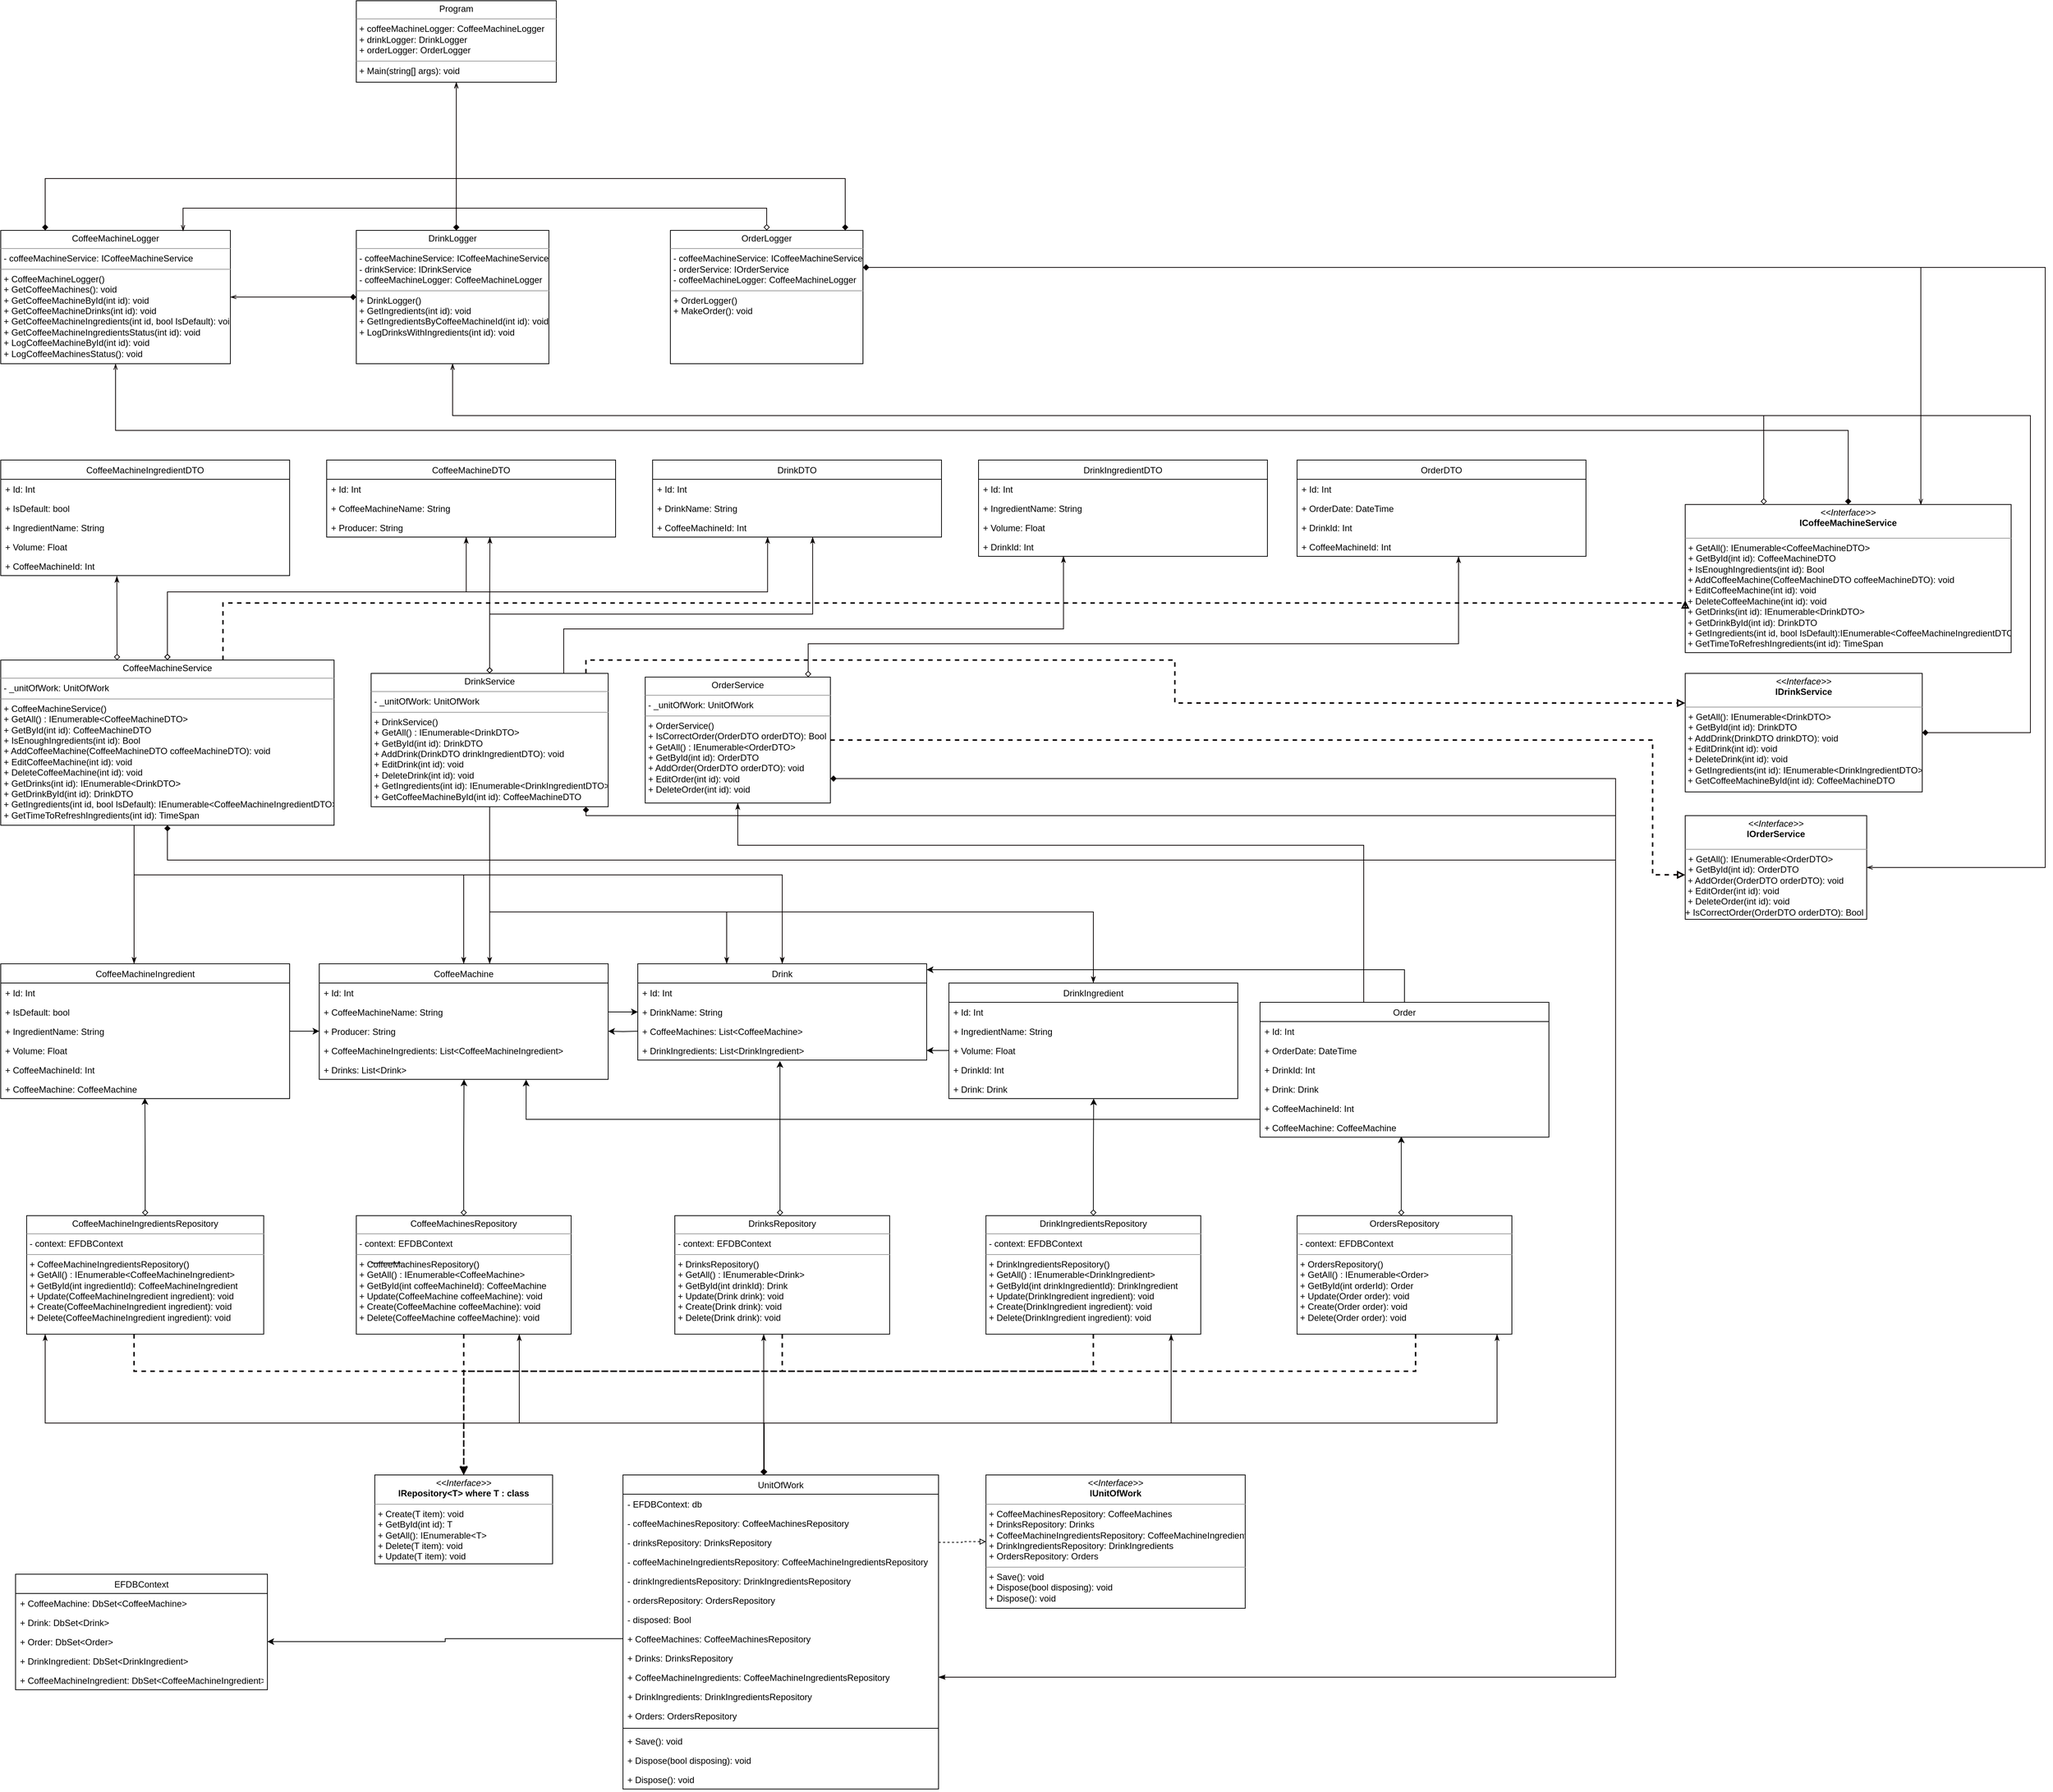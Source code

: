 <mxfile version="14.5.3" type="device"><diagram id="KZtvCCcx1QHwLJnkuLeK" name="Page-1"><mxGraphModel dx="1865" dy="1661" grid="1" gridSize="10" guides="1" tooltips="1" connect="1" arrows="1" fold="1" page="1" pageScale="1" pageWidth="827" pageHeight="1169" math="0" shadow="0"><root><mxCell id="0"/><mxCell id="1" parent="0"/><mxCell id="xM2VMJiX_8rq6E9N-CJC-20" value="EFDBContext" style="swimlane;fontStyle=0;childLayout=stackLayout;horizontal=1;startSize=26;fillColor=none;horizontalStack=0;resizeParent=1;resizeParentMax=0;resizeLast=0;collapsible=1;marginBottom=0;" parent="1" vertex="1"><mxGeometry x="-600" y="1084" width="340" height="156" as="geometry"/></mxCell><mxCell id="xM2VMJiX_8rq6E9N-CJC-21" value="+ CoffeeMachine: DbSet&lt;CoffeeMachine&gt;" style="text;strokeColor=none;fillColor=none;align=left;verticalAlign=top;spacingLeft=4;spacingRight=4;overflow=hidden;rotatable=0;points=[[0,0.5],[1,0.5]];portConstraint=eastwest;" parent="xM2VMJiX_8rq6E9N-CJC-20" vertex="1"><mxGeometry y="26" width="340" height="26" as="geometry"/></mxCell><mxCell id="xM2VMJiX_8rq6E9N-CJC-22" value="+ Drink: DbSet&lt;Drink&gt;" style="text;strokeColor=none;fillColor=none;align=left;verticalAlign=top;spacingLeft=4;spacingRight=4;overflow=hidden;rotatable=0;points=[[0,0.5],[1,0.5]];portConstraint=eastwest;" parent="xM2VMJiX_8rq6E9N-CJC-20" vertex="1"><mxGeometry y="52" width="340" height="26" as="geometry"/></mxCell><mxCell id="xM2VMJiX_8rq6E9N-CJC-23" value="+ Order: DbSet&lt;Order&gt;" style="text;strokeColor=none;fillColor=none;align=left;verticalAlign=top;spacingLeft=4;spacingRight=4;overflow=hidden;rotatable=0;points=[[0,0.5],[1,0.5]];portConstraint=eastwest;" parent="xM2VMJiX_8rq6E9N-CJC-20" vertex="1"><mxGeometry y="78" width="340" height="26" as="geometry"/></mxCell><mxCell id="xM2VMJiX_8rq6E9N-CJC-24" value="+ DrinkIngredient: DbSet&lt;DrinkIngredient&gt;" style="text;strokeColor=none;fillColor=none;align=left;verticalAlign=top;spacingLeft=4;spacingRight=4;overflow=hidden;rotatable=0;points=[[0,0.5],[1,0.5]];portConstraint=eastwest;" parent="xM2VMJiX_8rq6E9N-CJC-20" vertex="1"><mxGeometry y="104" width="340" height="26" as="geometry"/></mxCell><mxCell id="xM2VMJiX_8rq6E9N-CJC-25" value="+ CoffeeMachineIngredient: DbSet&lt;CoffeeMachineIngredient&gt;" style="text;strokeColor=none;fillColor=none;align=left;verticalAlign=top;spacingLeft=4;spacingRight=4;overflow=hidden;rotatable=0;points=[[0,0.5],[1,0.5]];portConstraint=eastwest;" parent="xM2VMJiX_8rq6E9N-CJC-20" vertex="1"><mxGeometry y="130" width="340" height="26" as="geometry"/></mxCell><mxCell id="jcWzeVAgneUk1Xx-XXln-118" style="edgeStyle=orthogonalEdgeStyle;rounded=0;jumpSize=4;orthogonalLoop=1;jettySize=auto;html=1;startArrow=classicThin;startFill=1;endArrow=none;endFill=0;strokeColor=#080000;strokeWidth=1;" parent="1" source="xM2VMJiX_8rq6E9N-CJC-26" target="jcWzeVAgneUk1Xx-XXln-91" edge="1"><mxGeometry relative="1" as="geometry"><Array as="points"><mxPoint x="5" y="140"/><mxPoint x="-440" y="140"/></Array></mxGeometry></mxCell><mxCell id="jcWzeVAgneUk1Xx-XXln-124" style="edgeStyle=orthogonalEdgeStyle;rounded=0;jumpSize=4;orthogonalLoop=1;jettySize=auto;html=1;startArrow=classicThin;startFill=1;endArrow=none;endFill=0;strokeColor=#080000;strokeWidth=1;" parent="1" source="xM2VMJiX_8rq6E9N-CJC-26" target="jcWzeVAgneUk1Xx-XXln-92" edge="1"><mxGeometry relative="1" as="geometry"><Array as="points"><mxPoint x="40" y="220"/><mxPoint x="40" y="220"/></Array></mxGeometry></mxCell><mxCell id="xM2VMJiX_8rq6E9N-CJC-26" value="CoffeeMachine" style="swimlane;fontStyle=0;childLayout=stackLayout;horizontal=1;startSize=26;fillColor=none;horizontalStack=0;resizeParent=1;resizeParentMax=0;resizeLast=0;collapsible=1;marginBottom=0;" parent="1" vertex="1"><mxGeometry x="-190" y="260" width="390" height="156" as="geometry"/></mxCell><mxCell id="xM2VMJiX_8rq6E9N-CJC-27" value="+ Id: Int" style="text;strokeColor=none;fillColor=none;align=left;verticalAlign=top;spacingLeft=4;spacingRight=4;overflow=hidden;rotatable=0;points=[[0,0.5],[1,0.5]];portConstraint=eastwest;" parent="xM2VMJiX_8rq6E9N-CJC-26" vertex="1"><mxGeometry y="26" width="390" height="26" as="geometry"/></mxCell><mxCell id="xM2VMJiX_8rq6E9N-CJC-28" value="+ CoffeeMachineName: String" style="text;strokeColor=none;fillColor=none;align=left;verticalAlign=top;spacingLeft=4;spacingRight=4;overflow=hidden;rotatable=0;points=[[0,0.5],[1,0.5]];portConstraint=eastwest;" parent="xM2VMJiX_8rq6E9N-CJC-26" vertex="1"><mxGeometry y="52" width="390" height="26" as="geometry"/></mxCell><mxCell id="xM2VMJiX_8rq6E9N-CJC-29" value="+ Producer: String" style="text;strokeColor=none;fillColor=none;align=left;verticalAlign=top;spacingLeft=4;spacingRight=4;overflow=hidden;rotatable=0;points=[[0,0.5],[1,0.5]];portConstraint=eastwest;" parent="xM2VMJiX_8rq6E9N-CJC-26" vertex="1"><mxGeometry y="78" width="390" height="26" as="geometry"/></mxCell><mxCell id="xM2VMJiX_8rq6E9N-CJC-30" value="+ CoffeeMachineIngredients: List&lt;CoffeeMachineIngredient&gt;" style="text;strokeColor=none;fillColor=none;align=left;verticalAlign=top;spacingLeft=4;spacingRight=4;overflow=hidden;rotatable=0;points=[[0,0.5],[1,0.5]];portConstraint=eastwest;" parent="xM2VMJiX_8rq6E9N-CJC-26" vertex="1"><mxGeometry y="104" width="390" height="26" as="geometry"/></mxCell><mxCell id="xM2VMJiX_8rq6E9N-CJC-31" value="+ Drinks: List&lt;Drink&gt;" style="text;strokeColor=none;fillColor=none;align=left;verticalAlign=top;spacingLeft=4;spacingRight=4;overflow=hidden;rotatable=0;points=[[0,0.5],[1,0.5]];portConstraint=eastwest;" parent="xM2VMJiX_8rq6E9N-CJC-26" vertex="1"><mxGeometry y="130" width="390" height="26" as="geometry"/></mxCell><mxCell id="jcWzeVAgneUk1Xx-XXln-122" style="edgeStyle=orthogonalEdgeStyle;rounded=0;jumpSize=4;orthogonalLoop=1;jettySize=auto;html=1;entryX=0.5;entryY=1;entryDx=0;entryDy=0;startArrow=classicThin;startFill=1;endArrow=none;endFill=0;strokeColor=#080000;strokeWidth=1;" parent="1" source="xM2VMJiX_8rq6E9N-CJC-32" target="jcWzeVAgneUk1Xx-XXln-91" edge="1"><mxGeometry relative="1" as="geometry"><Array as="points"><mxPoint x="435" y="140"/><mxPoint x="-440" y="140"/><mxPoint x="-440" y="73"/></Array></mxGeometry></mxCell><mxCell id="jcWzeVAgneUk1Xx-XXln-123" style="edgeStyle=orthogonalEdgeStyle;rounded=0;jumpSize=4;orthogonalLoop=1;jettySize=auto;html=1;entryX=0.5;entryY=1;entryDx=0;entryDy=0;startArrow=classicThin;startFill=1;endArrow=none;endFill=0;strokeColor=#080000;strokeWidth=1;" parent="1" source="xM2VMJiX_8rq6E9N-CJC-32" target="jcWzeVAgneUk1Xx-XXln-92" edge="1"><mxGeometry relative="1" as="geometry"><Array as="points"><mxPoint x="360" y="190"/><mxPoint x="40" y="190"/></Array></mxGeometry></mxCell><mxCell id="xM2VMJiX_8rq6E9N-CJC-32" value="Drink" style="swimlane;fontStyle=0;childLayout=stackLayout;horizontal=1;startSize=26;fillColor=none;horizontalStack=0;resizeParent=1;resizeParentMax=0;resizeLast=0;collapsible=1;marginBottom=0;" parent="1" vertex="1"><mxGeometry x="240" y="260" width="390" height="130" as="geometry"/></mxCell><mxCell id="xM2VMJiX_8rq6E9N-CJC-33" value="+ Id: Int" style="text;strokeColor=none;fillColor=none;align=left;verticalAlign=top;spacingLeft=4;spacingRight=4;overflow=hidden;rotatable=0;points=[[0,0.5],[1,0.5]];portConstraint=eastwest;" parent="xM2VMJiX_8rq6E9N-CJC-32" vertex="1"><mxGeometry y="26" width="390" height="26" as="geometry"/></mxCell><mxCell id="xM2VMJiX_8rq6E9N-CJC-34" value="+ DrinkName: String" style="text;strokeColor=none;fillColor=none;align=left;verticalAlign=top;spacingLeft=4;spacingRight=4;overflow=hidden;rotatable=0;points=[[0,0.5],[1,0.5]];portConstraint=eastwest;" parent="xM2VMJiX_8rq6E9N-CJC-32" vertex="1"><mxGeometry y="52" width="390" height="26" as="geometry"/></mxCell><mxCell id="xM2VMJiX_8rq6E9N-CJC-38" value="+ CoffeeMachines: List&lt;CoffeeMachine&gt;" style="text;strokeColor=none;fillColor=none;align=left;verticalAlign=top;spacingLeft=4;spacingRight=4;overflow=hidden;rotatable=0;points=[[0,0.5],[1,0.5]];portConstraint=eastwest;" parent="xM2VMJiX_8rq6E9N-CJC-32" vertex="1"><mxGeometry y="78" width="390" height="26" as="geometry"/></mxCell><mxCell id="xM2VMJiX_8rq6E9N-CJC-37" value="+ DrinkIngredients: List&lt;DrinkIngredient&gt;" style="text;strokeColor=none;fillColor=none;align=left;verticalAlign=top;spacingLeft=4;spacingRight=4;overflow=hidden;rotatable=0;points=[[0,0.5],[1,0.5]];portConstraint=eastwest;" parent="xM2VMJiX_8rq6E9N-CJC-32" vertex="1"><mxGeometry y="104" width="390" height="26" as="geometry"/></mxCell><mxCell id="xM2VMJiX_8rq6E9N-CJC-39" value="Order" style="swimlane;fontStyle=0;childLayout=stackLayout;horizontal=1;startSize=26;fillColor=none;horizontalStack=0;resizeParent=1;resizeParentMax=0;resizeLast=0;collapsible=1;marginBottom=0;" parent="1" vertex="1"><mxGeometry x="1080" y="312" width="390" height="182" as="geometry"/></mxCell><mxCell id="xM2VMJiX_8rq6E9N-CJC-40" value="+ Id: Int" style="text;strokeColor=none;fillColor=none;align=left;verticalAlign=top;spacingLeft=4;spacingRight=4;overflow=hidden;rotatable=0;points=[[0,0.5],[1,0.5]];portConstraint=eastwest;" parent="xM2VMJiX_8rq6E9N-CJC-39" vertex="1"><mxGeometry y="26" width="390" height="26" as="geometry"/></mxCell><mxCell id="xM2VMJiX_8rq6E9N-CJC-41" value="+ OrderDate: DateTime" style="text;strokeColor=none;fillColor=none;align=left;verticalAlign=top;spacingLeft=4;spacingRight=4;overflow=hidden;rotatable=0;points=[[0,0.5],[1,0.5]];portConstraint=eastwest;" parent="xM2VMJiX_8rq6E9N-CJC-39" vertex="1"><mxGeometry y="52" width="390" height="26" as="geometry"/></mxCell><mxCell id="xM2VMJiX_8rq6E9N-CJC-42" value="+ DrinkId: Int" style="text;strokeColor=none;fillColor=none;align=left;verticalAlign=top;spacingLeft=4;spacingRight=4;overflow=hidden;rotatable=0;points=[[0,0.5],[1,0.5]];portConstraint=eastwest;" parent="xM2VMJiX_8rq6E9N-CJC-39" vertex="1"><mxGeometry y="78" width="390" height="26" as="geometry"/></mxCell><mxCell id="nRdVRnkQkhUJnmsMwAVf-9" value="+ Drink: Drink" style="text;strokeColor=none;fillColor=none;align=left;verticalAlign=top;spacingLeft=4;spacingRight=4;overflow=hidden;rotatable=0;points=[[0,0.5],[1,0.5]];portConstraint=eastwest;" vertex="1" parent="xM2VMJiX_8rq6E9N-CJC-39"><mxGeometry y="104" width="390" height="26" as="geometry"/></mxCell><mxCell id="nRdVRnkQkhUJnmsMwAVf-8" value="+ CoffeeMachineId: Int" style="text;strokeColor=none;fillColor=none;align=left;verticalAlign=top;spacingLeft=4;spacingRight=4;overflow=hidden;rotatable=0;points=[[0,0.5],[1,0.5]];portConstraint=eastwest;" vertex="1" parent="xM2VMJiX_8rq6E9N-CJC-39"><mxGeometry y="130" width="390" height="26" as="geometry"/></mxCell><mxCell id="xM2VMJiX_8rq6E9N-CJC-43" value="+ CoffeeMachine: CoffeeMachine" style="text;strokeColor=none;fillColor=none;align=left;verticalAlign=top;spacingLeft=4;spacingRight=4;overflow=hidden;rotatable=0;points=[[0,0.5],[1,0.5]];portConstraint=eastwest;" parent="xM2VMJiX_8rq6E9N-CJC-39" vertex="1"><mxGeometry y="156" width="390" height="26" as="geometry"/></mxCell><mxCell id="jcWzeVAgneUk1Xx-XXln-127" style="edgeStyle=orthogonalEdgeStyle;rounded=0;jumpSize=4;orthogonalLoop=1;jettySize=auto;html=1;startArrow=classicThin;startFill=1;endArrow=none;endFill=0;strokeColor=#080000;strokeWidth=1;" parent="1" source="xM2VMJiX_8rq6E9N-CJC-46" target="jcWzeVAgneUk1Xx-XXln-91" edge="1"><mxGeometry relative="1" as="geometry"><Array as="points"><mxPoint x="-440" y="210"/><mxPoint x="-440" y="210"/></Array></mxGeometry></mxCell><mxCell id="xM2VMJiX_8rq6E9N-CJC-46" value="CoffeeMachineIngredient" style="swimlane;fontStyle=0;childLayout=stackLayout;horizontal=1;startSize=26;fillColor=none;horizontalStack=0;resizeParent=1;resizeParentMax=0;resizeLast=0;collapsible=1;marginBottom=0;" parent="1" vertex="1"><mxGeometry x="-620" y="260" width="390" height="182" as="geometry"/></mxCell><mxCell id="xM2VMJiX_8rq6E9N-CJC-47" value="+ Id: Int" style="text;strokeColor=none;fillColor=none;align=left;verticalAlign=top;spacingLeft=4;spacingRight=4;overflow=hidden;rotatable=0;points=[[0,0.5],[1,0.5]];portConstraint=eastwest;" parent="xM2VMJiX_8rq6E9N-CJC-46" vertex="1"><mxGeometry y="26" width="390" height="26" as="geometry"/></mxCell><mxCell id="xM2VMJiX_8rq6E9N-CJC-48" value="+ IsDefault: bool" style="text;strokeColor=none;fillColor=none;align=left;verticalAlign=top;spacingLeft=4;spacingRight=4;overflow=hidden;rotatable=0;points=[[0,0.5],[1,0.5]];portConstraint=eastwest;" parent="xM2VMJiX_8rq6E9N-CJC-46" vertex="1"><mxGeometry y="52" width="390" height="26" as="geometry"/></mxCell><mxCell id="xM2VMJiX_8rq6E9N-CJC-49" value="+ IngredientName: String" style="text;strokeColor=none;fillColor=none;align=left;verticalAlign=top;spacingLeft=4;spacingRight=4;overflow=hidden;rotatable=0;points=[[0,0.5],[1,0.5]];portConstraint=eastwest;" parent="xM2VMJiX_8rq6E9N-CJC-46" vertex="1"><mxGeometry y="78" width="390" height="26" as="geometry"/></mxCell><mxCell id="xM2VMJiX_8rq6E9N-CJC-53" value="+ Volume: Float" style="text;strokeColor=none;fillColor=none;align=left;verticalAlign=top;spacingLeft=4;spacingRight=4;overflow=hidden;rotatable=0;points=[[0,0.5],[1,0.5]];portConstraint=eastwest;" parent="xM2VMJiX_8rq6E9N-CJC-46" vertex="1"><mxGeometry y="104" width="390" height="26" as="geometry"/></mxCell><mxCell id="xM2VMJiX_8rq6E9N-CJC-50" value="+ CoffeeMachineId: Int" style="text;strokeColor=none;fillColor=none;align=left;verticalAlign=top;spacingLeft=4;spacingRight=4;overflow=hidden;rotatable=0;points=[[0,0.5],[1,0.5]];portConstraint=eastwest;" parent="xM2VMJiX_8rq6E9N-CJC-46" vertex="1"><mxGeometry y="130" width="390" height="26" as="geometry"/></mxCell><mxCell id="xM2VMJiX_8rq6E9N-CJC-51" value="+ CoffeeMachine: CoffeeMachine" style="text;strokeColor=none;fillColor=none;align=left;verticalAlign=top;spacingLeft=4;spacingRight=4;overflow=hidden;rotatable=0;points=[[0,0.5],[1,0.5]];portConstraint=eastwest;" parent="xM2VMJiX_8rq6E9N-CJC-46" vertex="1"><mxGeometry y="156" width="390" height="26" as="geometry"/></mxCell><mxCell id="jcWzeVAgneUk1Xx-XXln-128" style="edgeStyle=orthogonalEdgeStyle;rounded=0;jumpSize=4;orthogonalLoop=1;jettySize=auto;html=1;entryX=0.5;entryY=1;entryDx=0;entryDy=0;startArrow=classicThin;startFill=1;endArrow=none;endFill=0;strokeColor=#080000;strokeWidth=1;" parent="1" source="xM2VMJiX_8rq6E9N-CJC-54" target="jcWzeVAgneUk1Xx-XXln-92" edge="1"><mxGeometry relative="1" as="geometry"><Array as="points"><mxPoint x="855" y="190"/><mxPoint x="40" y="190"/></Array></mxGeometry></mxCell><mxCell id="xM2VMJiX_8rq6E9N-CJC-54" value="DrinkIngredient" style="swimlane;fontStyle=0;childLayout=stackLayout;horizontal=1;startSize=26;fillColor=none;horizontalStack=0;resizeParent=1;resizeParentMax=0;resizeLast=0;collapsible=1;marginBottom=0;" parent="1" vertex="1"><mxGeometry x="660" y="286" width="390" height="156" as="geometry"/></mxCell><mxCell id="xM2VMJiX_8rq6E9N-CJC-55" value="+ Id: Int" style="text;strokeColor=none;fillColor=none;align=left;verticalAlign=top;spacingLeft=4;spacingRight=4;overflow=hidden;rotatable=0;points=[[0,0.5],[1,0.5]];portConstraint=eastwest;" parent="xM2VMJiX_8rq6E9N-CJC-54" vertex="1"><mxGeometry y="26" width="390" height="26" as="geometry"/></mxCell><mxCell id="xM2VMJiX_8rq6E9N-CJC-57" value="+ IngredientName: String" style="text;strokeColor=none;fillColor=none;align=left;verticalAlign=top;spacingLeft=4;spacingRight=4;overflow=hidden;rotatable=0;points=[[0,0.5],[1,0.5]];portConstraint=eastwest;" parent="xM2VMJiX_8rq6E9N-CJC-54" vertex="1"><mxGeometry y="52" width="390" height="26" as="geometry"/></mxCell><mxCell id="xM2VMJiX_8rq6E9N-CJC-58" value="+ Volume: Float" style="text;strokeColor=none;fillColor=none;align=left;verticalAlign=top;spacingLeft=4;spacingRight=4;overflow=hidden;rotatable=0;points=[[0,0.5],[1,0.5]];portConstraint=eastwest;" parent="xM2VMJiX_8rq6E9N-CJC-54" vertex="1"><mxGeometry y="78" width="390" height="26" as="geometry"/></mxCell><mxCell id="xM2VMJiX_8rq6E9N-CJC-59" value="+ DrinkId: Int" style="text;strokeColor=none;fillColor=none;align=left;verticalAlign=top;spacingLeft=4;spacingRight=4;overflow=hidden;rotatable=0;points=[[0,0.5],[1,0.5]];portConstraint=eastwest;" parent="xM2VMJiX_8rq6E9N-CJC-54" vertex="1"><mxGeometry y="104" width="390" height="26" as="geometry"/></mxCell><mxCell id="xM2VMJiX_8rq6E9N-CJC-60" value="+ Drink: Drink" style="text;strokeColor=none;fillColor=none;align=left;verticalAlign=top;spacingLeft=4;spacingRight=4;overflow=hidden;rotatable=0;points=[[0,0.5],[1,0.5]];portConstraint=eastwest;" parent="xM2VMJiX_8rq6E9N-CJC-54" vertex="1"><mxGeometry y="130" width="390" height="26" as="geometry"/></mxCell><mxCell id="xM2VMJiX_8rq6E9N-CJC-61" style="edgeStyle=orthogonalEdgeStyle;rounded=0;orthogonalLoop=1;jettySize=auto;html=1;entryX=1;entryY=0.5;entryDx=0;entryDy=0;startArrow=none;startFill=0;" parent="1" target="xM2VMJiX_8rq6E9N-CJC-29" edge="1"><mxGeometry relative="1" as="geometry"><mxPoint x="240" y="351" as="sourcePoint"/></mxGeometry></mxCell><mxCell id="xM2VMJiX_8rq6E9N-CJC-66" value="UnitOfWork" style="swimlane;fontStyle=0;childLayout=stackLayout;horizontal=1;startSize=26;fillColor=none;horizontalStack=0;resizeParent=1;resizeParentMax=0;resizeLast=0;collapsible=1;marginBottom=0;" parent="1" vertex="1"><mxGeometry x="220" y="950" width="426" height="424" as="geometry"/></mxCell><mxCell id="xM2VMJiX_8rq6E9N-CJC-67" value="- EFDBContext: db" style="text;strokeColor=none;fillColor=none;align=left;verticalAlign=top;spacingLeft=4;spacingRight=4;overflow=hidden;rotatable=0;points=[[0,0.5],[1,0.5]];portConstraint=eastwest;" parent="xM2VMJiX_8rq6E9N-CJC-66" vertex="1"><mxGeometry y="26" width="426" height="26" as="geometry"/></mxCell><mxCell id="xM2VMJiX_8rq6E9N-CJC-68" value="- coffeeMachinesRepository: CoffeeMachinesRepository" style="text;strokeColor=none;fillColor=none;align=left;verticalAlign=top;spacingLeft=4;spacingRight=4;overflow=hidden;rotatable=0;points=[[0,0.5],[1,0.5]];portConstraint=eastwest;" parent="xM2VMJiX_8rq6E9N-CJC-66" vertex="1"><mxGeometry y="52" width="426" height="26" as="geometry"/></mxCell><mxCell id="xM2VMJiX_8rq6E9N-CJC-69" value="- drinksRepository: DrinksRepository " style="text;strokeColor=none;fillColor=none;align=left;verticalAlign=top;spacingLeft=4;spacingRight=4;overflow=hidden;rotatable=0;points=[[0,0.5],[1,0.5]];portConstraint=eastwest;" parent="xM2VMJiX_8rq6E9N-CJC-66" vertex="1"><mxGeometry y="78" width="426" height="26" as="geometry"/></mxCell><mxCell id="xM2VMJiX_8rq6E9N-CJC-70" value="- coffeeMachineIngredientsRepository: CoffeeMachineIngredientsRepository" style="text;strokeColor=none;fillColor=none;align=left;verticalAlign=top;spacingLeft=4;spacingRight=4;overflow=hidden;rotatable=0;points=[[0,0.5],[1,0.5]];portConstraint=eastwest;" parent="xM2VMJiX_8rq6E9N-CJC-66" vertex="1"><mxGeometry y="104" width="426" height="26" as="geometry"/></mxCell><mxCell id="xM2VMJiX_8rq6E9N-CJC-71" value="- drinkIngredientsRepository: DrinkIngredientsRepository" style="text;strokeColor=none;fillColor=none;align=left;verticalAlign=top;spacingLeft=4;spacingRight=4;overflow=hidden;rotatable=0;points=[[0,0.5],[1,0.5]];portConstraint=eastwest;" parent="xM2VMJiX_8rq6E9N-CJC-66" vertex="1"><mxGeometry y="130" width="426" height="26" as="geometry"/></mxCell><mxCell id="xM2VMJiX_8rq6E9N-CJC-72" value="- ordersRepository: OrdersRepository" style="text;strokeColor=none;fillColor=none;align=left;verticalAlign=top;spacingLeft=4;spacingRight=4;overflow=hidden;rotatable=0;points=[[0,0.5],[1,0.5]];portConstraint=eastwest;" parent="xM2VMJiX_8rq6E9N-CJC-66" vertex="1"><mxGeometry y="156" width="426" height="26" as="geometry"/></mxCell><mxCell id="xM2VMJiX_8rq6E9N-CJC-81" value="- disposed: Bool" style="text;strokeColor=none;fillColor=none;align=left;verticalAlign=top;spacingLeft=4;spacingRight=4;overflow=hidden;rotatable=0;points=[[0,0.5],[1,0.5]];portConstraint=eastwest;" parent="xM2VMJiX_8rq6E9N-CJC-66" vertex="1"><mxGeometry y="182" width="426" height="26" as="geometry"/></mxCell><mxCell id="xM2VMJiX_8rq6E9N-CJC-73" value="+ CoffeeMachines: CoffeeMachinesRepository" style="text;strokeColor=none;fillColor=none;align=left;verticalAlign=top;spacingLeft=4;spacingRight=4;overflow=hidden;rotatable=0;points=[[0,0.5],[1,0.5]];portConstraint=eastwest;" parent="xM2VMJiX_8rq6E9N-CJC-66" vertex="1"><mxGeometry y="208" width="426" height="26" as="geometry"/></mxCell><mxCell id="xM2VMJiX_8rq6E9N-CJC-74" value="+ Drinks: DrinksRepository " style="text;strokeColor=none;fillColor=none;align=left;verticalAlign=top;spacingLeft=4;spacingRight=4;overflow=hidden;rotatable=0;points=[[0,0.5],[1,0.5]];portConstraint=eastwest;" parent="xM2VMJiX_8rq6E9N-CJC-66" vertex="1"><mxGeometry y="234" width="426" height="26" as="geometry"/></mxCell><mxCell id="xM2VMJiX_8rq6E9N-CJC-75" value="+ CoffeeMachineIngredients: CoffeeMachineIngredientsRepository" style="text;strokeColor=none;fillColor=none;align=left;verticalAlign=top;spacingLeft=4;spacingRight=4;overflow=hidden;rotatable=0;points=[[0,0.5],[1,0.5]];portConstraint=eastwest;" parent="xM2VMJiX_8rq6E9N-CJC-66" vertex="1"><mxGeometry y="260" width="426" height="26" as="geometry"/></mxCell><mxCell id="xM2VMJiX_8rq6E9N-CJC-76" value="+ DrinkIngredients: DrinkIngredientsRepository" style="text;strokeColor=none;fillColor=none;align=left;verticalAlign=top;spacingLeft=4;spacingRight=4;overflow=hidden;rotatable=0;points=[[0,0.5],[1,0.5]];portConstraint=eastwest;" parent="xM2VMJiX_8rq6E9N-CJC-66" vertex="1"><mxGeometry y="286" width="426" height="26" as="geometry"/></mxCell><mxCell id="xM2VMJiX_8rq6E9N-CJC-77" value="+ Orders: OrdersRepository" style="text;strokeColor=none;fillColor=none;align=left;verticalAlign=top;spacingLeft=4;spacingRight=4;overflow=hidden;rotatable=0;points=[[0,0.5],[1,0.5]];portConstraint=eastwest;" parent="xM2VMJiX_8rq6E9N-CJC-66" vertex="1"><mxGeometry y="312" width="426" height="26" as="geometry"/></mxCell><mxCell id="xM2VMJiX_8rq6E9N-CJC-80" value="" style="line;strokeWidth=1;fillColor=none;align=left;verticalAlign=middle;spacingTop=-1;spacingLeft=3;spacingRight=3;rotatable=0;labelPosition=right;points=[];portConstraint=eastwest;" parent="xM2VMJiX_8rq6E9N-CJC-66" vertex="1"><mxGeometry y="338" width="426" height="8" as="geometry"/></mxCell><mxCell id="xM2VMJiX_8rq6E9N-CJC-78" value="+ Save(): void" style="text;strokeColor=none;fillColor=none;align=left;verticalAlign=top;spacingLeft=4;spacingRight=4;overflow=hidden;rotatable=0;points=[[0,0.5],[1,0.5]];portConstraint=eastwest;" parent="xM2VMJiX_8rq6E9N-CJC-66" vertex="1"><mxGeometry y="346" width="426" height="26" as="geometry"/></mxCell><mxCell id="xM2VMJiX_8rq6E9N-CJC-79" value="+ Dispose(bool disposing): void" style="text;strokeColor=none;fillColor=none;align=left;verticalAlign=top;spacingLeft=4;spacingRight=4;overflow=hidden;rotatable=0;points=[[0,0.5],[1,0.5]];portConstraint=eastwest;" parent="xM2VMJiX_8rq6E9N-CJC-66" vertex="1"><mxGeometry y="372" width="426" height="26" as="geometry"/></mxCell><mxCell id="xM2VMJiX_8rq6E9N-CJC-82" value="+ Dispose(): void" style="text;strokeColor=none;fillColor=none;align=left;verticalAlign=top;spacingLeft=4;spacingRight=4;overflow=hidden;rotatable=0;points=[[0,0.5],[1,0.5]];portConstraint=eastwest;" parent="xM2VMJiX_8rq6E9N-CJC-66" vertex="1"><mxGeometry y="398" width="426" height="26" as="geometry"/></mxCell><mxCell id="xM2VMJiX_8rq6E9N-CJC-83" value="&lt;p style=&quot;margin: 0px ; margin-top: 4px ; text-align: center&quot;&gt;&lt;i&gt;&amp;lt;&amp;lt;Interface&amp;gt;&amp;gt;&lt;/i&gt;&lt;br&gt;&lt;b&gt;IUnitOfWork&lt;/b&gt;&lt;br&gt;&lt;/p&gt;&lt;hr size=&quot;1&quot;&gt;&lt;p style=&quot;margin: 0px ; margin-left: 4px&quot;&gt;+ CoffeeMachinesRepository: CoffeeMachines&lt;br&gt;+ DrinksRepository: Drinks&lt;br&gt;&lt;/p&gt;&lt;p style=&quot;margin: 0px ; margin-left: 4px&quot;&gt;+ CoffeeMachineIngredientsRepository: CoffeeMachineIngredients&lt;br&gt;&lt;/p&gt;&lt;p style=&quot;margin: 0px ; margin-left: 4px&quot;&gt;+ DrinkIngredientsRepository: DrinkIngredients&lt;br&gt;&lt;/p&gt;&lt;p style=&quot;margin: 0px ; margin-left: 4px&quot;&gt;+ OrdersRepository: Orders&lt;br&gt;&lt;/p&gt;&lt;hr size=&quot;1&quot;&gt;&lt;p style=&quot;margin: 0px ; margin-left: 4px&quot;&gt;+ Save(): void&lt;br&gt;&lt;/p&gt;&lt;p style=&quot;margin: 0px ; margin-left: 4px&quot;&gt;+ Dispose(bool disposing): void&lt;br&gt;&lt;/p&gt;&lt;p style=&quot;margin: 0px ; margin-left: 4px&quot;&gt;+ Dispose(): void&lt;br&gt;&lt;/p&gt;" style="verticalAlign=top;align=left;overflow=fill;fontSize=12;fontFamily=Helvetica;html=1;fillColor=none;" parent="1" vertex="1"><mxGeometry x="710" y="950" width="350" height="180" as="geometry"/></mxCell><mxCell id="xM2VMJiX_8rq6E9N-CJC-84" style="edgeStyle=orthogonalEdgeStyle;rounded=0;orthogonalLoop=1;jettySize=auto;html=1;entryX=0;entryY=0.5;entryDx=0;entryDy=0;startArrow=none;startFill=0;endArrow=block;endFill=0;dashed=1;" parent="1" source="xM2VMJiX_8rq6E9N-CJC-69" target="xM2VMJiX_8rq6E9N-CJC-83" edge="1"><mxGeometry relative="1" as="geometry"/></mxCell><mxCell id="jcWzeVAgneUk1Xx-XXln-54" style="edgeStyle=orthogonalEdgeStyle;rounded=0;orthogonalLoop=1;jettySize=auto;html=1;entryX=0.501;entryY=1.005;entryDx=0;entryDy=0;entryPerimeter=0;startArrow=diamond;startFill=0;" parent="1" source="jcWzeVAgneUk1Xx-XXln-1" target="xM2VMJiX_8rq6E9N-CJC-31" edge="1"><mxGeometry relative="1" as="geometry"/></mxCell><mxCell id="jcWzeVAgneUk1Xx-XXln-79" style="edgeStyle=orthogonalEdgeStyle;rounded=0;jumpSize=4;orthogonalLoop=1;jettySize=auto;html=1;entryX=0.5;entryY=0;entryDx=0;entryDy=0;dashed=1;startArrow=none;startFill=0;endArrow=block;endFill=0;strokeColor=#080000;strokeWidth=2;" parent="1" source="jcWzeVAgneUk1Xx-XXln-1" target="jcWzeVAgneUk1Xx-XXln-14" edge="1"><mxGeometry relative="1" as="geometry"/></mxCell><mxCell id="jcWzeVAgneUk1Xx-XXln-86" style="edgeStyle=orthogonalEdgeStyle;rounded=0;jumpSize=4;orthogonalLoop=1;jettySize=auto;html=1;startArrow=classicThin;startFill=1;endArrow=diamond;endFill=1;strokeColor=#080000;strokeWidth=1;" parent="1" source="jcWzeVAgneUk1Xx-XXln-1" edge="1"><mxGeometry relative="1" as="geometry"><mxPoint x="410.0" y="950" as="targetPoint"/><Array as="points"><mxPoint x="80" y="880"/><mxPoint x="410" y="880"/></Array></mxGeometry></mxCell><mxCell id="jcWzeVAgneUk1Xx-XXln-1" value="&lt;p style=&quot;margin: 0px ; margin-top: 4px ; text-align: center&quot;&gt;CoffeeMachinesRepository&lt;br&gt;&lt;/p&gt;&lt;hr size=&quot;1&quot;&gt;&lt;p style=&quot;margin: 0px ; margin-left: 4px&quot;&gt;- context: EFDBContext&lt;/p&gt;&lt;hr size=&quot;1&quot;&gt;&lt;p style=&quot;margin: 0px ; margin-left: 4px&quot;&gt;+ CoffeeMachinesRepository()&lt;/p&gt;&lt;p style=&quot;margin: 0px ; margin-left: 4px&quot;&gt;+&amp;nbsp;GetAll() :&amp;nbsp;IEnumerable&amp;lt;CoffeeMachine&amp;gt;&lt;/p&gt;&lt;p style=&quot;margin: 0px ; margin-left: 4px&quot;&gt;+ GetById(int coffeeMachineId): CoffeeMachine&lt;/p&gt;&lt;p style=&quot;margin: 0px ; margin-left: 4px&quot;&gt;+ Update(CoffeeMachine coffeeMachine): void&lt;/p&gt;&lt;p style=&quot;margin: 0px ; margin-left: 4px&quot;&gt;+ Create(CoffeeMachine coffeeMachine): void&lt;br&gt;&lt;/p&gt;&lt;p style=&quot;margin: 0px ; margin-left: 4px&quot;&gt;+ Delete(CoffeeMachine coffeeMachine): void&lt;br&gt;&lt;/p&gt;" style="verticalAlign=top;align=left;overflow=fill;fontSize=12;fontFamily=Helvetica;html=1;fillColor=none;" parent="1" vertex="1"><mxGeometry x="-140" y="600" width="290" height="160" as="geometry"/></mxCell><mxCell id="jcWzeVAgneUk1Xx-XXln-53" style="edgeStyle=orthogonalEdgeStyle;rounded=0;orthogonalLoop=1;jettySize=auto;html=1;entryX=0.499;entryY=0.973;entryDx=0;entryDy=0;entryPerimeter=0;startArrow=diamond;startFill=0;" parent="1" source="jcWzeVAgneUk1Xx-XXln-2" target="xM2VMJiX_8rq6E9N-CJC-51" edge="1"><mxGeometry relative="1" as="geometry"/></mxCell><mxCell id="jcWzeVAgneUk1Xx-XXln-78" style="edgeStyle=orthogonalEdgeStyle;rounded=0;jumpSize=4;orthogonalLoop=1;jettySize=auto;html=1;dashed=1;startArrow=none;startFill=0;endArrow=block;endFill=0;strokeColor=#080000;entryX=0.5;entryY=0;entryDx=0;entryDy=0;strokeWidth=2;" parent="1" source="jcWzeVAgneUk1Xx-XXln-2" target="jcWzeVAgneUk1Xx-XXln-14" edge="1"><mxGeometry relative="1" as="geometry"><mxPoint x="-425" y="880" as="targetPoint"/><Array as="points"><mxPoint x="-440" y="810"/><mxPoint x="5" y="810"/></Array></mxGeometry></mxCell><mxCell id="jcWzeVAgneUk1Xx-XXln-88" style="edgeStyle=orthogonalEdgeStyle;rounded=0;jumpSize=4;orthogonalLoop=1;jettySize=auto;html=1;startArrow=classicThin;startFill=1;endArrow=diamond;endFill=1;strokeColor=#080000;strokeWidth=1;" parent="1" source="jcWzeVAgneUk1Xx-XXln-2" edge="1"><mxGeometry relative="1" as="geometry"><mxPoint x="410.667" y="950" as="targetPoint"/><Array as="points"><mxPoint x="-560" y="880"/><mxPoint x="411" y="880"/></Array></mxGeometry></mxCell><mxCell id="jcWzeVAgneUk1Xx-XXln-2" value="&lt;p style=&quot;margin: 0px ; margin-top: 4px ; text-align: center&quot;&gt;CoffeeMachineIngredientsRepository&lt;br&gt;&lt;/p&gt;&lt;hr size=&quot;1&quot;&gt;&lt;p style=&quot;margin: 0px ; margin-left: 4px&quot;&gt;- context: EFDBContext&lt;/p&gt;&lt;hr size=&quot;1&quot;&gt;&lt;p style=&quot;margin: 0px ; margin-left: 4px&quot;&gt;+&amp;nbsp;&lt;span style=&quot;text-align: center&quot;&gt;CoffeeMachineIngredientsRepository&lt;/span&gt;()&lt;/p&gt;&lt;p style=&quot;margin: 0px ; margin-left: 4px&quot;&gt;+&amp;nbsp;GetAll() :&amp;nbsp;IEnumerable&amp;lt;CoffeeMachineIngredient&amp;gt;&lt;/p&gt;&lt;p style=&quot;margin: 0px ; margin-left: 4px&quot;&gt;+ GetById(int ingredientId): CoffeeMachineIngredient&lt;/p&gt;&lt;p style=&quot;margin: 0px ; margin-left: 4px&quot;&gt;+ Update(CoffeeMachineIngredient ingredient): void&lt;/p&gt;&lt;p style=&quot;margin: 0px ; margin-left: 4px&quot;&gt;+ Create(CoffeeMachineIngredient ingredient): void&lt;br&gt;&lt;/p&gt;&lt;p style=&quot;margin: 0px ; margin-left: 4px&quot;&gt;+ Delete(CoffeeMachineIngredient ingredient): void&lt;br&gt;&lt;/p&gt;" style="verticalAlign=top;align=left;overflow=fill;fontSize=12;fontFamily=Helvetica;html=1;fillColor=none;" parent="1" vertex="1"><mxGeometry x="-585" y="600" width="320" height="160" as="geometry"/></mxCell><mxCell id="jcWzeVAgneUk1Xx-XXln-56" style="edgeStyle=orthogonalEdgeStyle;rounded=0;orthogonalLoop=1;jettySize=auto;html=1;entryX=0.492;entryY=1.049;entryDx=0;entryDy=0;entryPerimeter=0;startArrow=diamond;startFill=0;" parent="1" source="jcWzeVAgneUk1Xx-XXln-3" target="xM2VMJiX_8rq6E9N-CJC-37" edge="1"><mxGeometry relative="1" as="geometry"><Array as="points"><mxPoint x="432" y="550"/><mxPoint x="432" y="550"/></Array></mxGeometry></mxCell><mxCell id="jcWzeVAgneUk1Xx-XXln-80" style="edgeStyle=orthogonalEdgeStyle;rounded=0;jumpSize=4;orthogonalLoop=1;jettySize=auto;html=1;dashed=1;startArrow=none;startFill=0;endArrow=block;endFill=0;strokeColor=#080000;strokeWidth=2;entryX=0.5;entryY=0;entryDx=0;entryDy=0;" parent="1" source="jcWzeVAgneUk1Xx-XXln-3" target="jcWzeVAgneUk1Xx-XXln-14" edge="1"><mxGeometry relative="1" as="geometry"><mxPoint x="180" y="890" as="targetPoint"/><Array as="points"><mxPoint x="435" y="810"/><mxPoint x="5" y="810"/></Array></mxGeometry></mxCell><mxCell id="jcWzeVAgneUk1Xx-XXln-83" style="edgeStyle=orthogonalEdgeStyle;rounded=0;jumpSize=4;orthogonalLoop=1;jettySize=auto;html=1;startArrow=classicThin;startFill=1;endArrow=diamond;endFill=1;strokeColor=#080000;strokeWidth=1;" parent="1" source="jcWzeVAgneUk1Xx-XXln-3" edge="1"><mxGeometry relative="1" as="geometry"><mxPoint x="410" y="950" as="targetPoint"/><Array as="points"><mxPoint x="410" y="950"/></Array></mxGeometry></mxCell><mxCell id="jcWzeVAgneUk1Xx-XXln-3" value="&lt;p style=&quot;margin: 0px ; margin-top: 4px ; text-align: center&quot;&gt;DrinksRepository&lt;br&gt;&lt;/p&gt;&lt;hr size=&quot;1&quot;&gt;&lt;p style=&quot;margin: 0px ; margin-left: 4px&quot;&gt;- context: EFDBContext&lt;/p&gt;&lt;hr size=&quot;1&quot;&gt;&lt;p style=&quot;margin: 0px ; margin-left: 4px&quot;&gt;+ DrinksRepository()&lt;/p&gt;&lt;p style=&quot;margin: 0px ; margin-left: 4px&quot;&gt;+&amp;nbsp;GetAll() :&amp;nbsp;IEnumerable&amp;lt;Drink&amp;gt;&lt;/p&gt;&lt;p style=&quot;margin: 0px ; margin-left: 4px&quot;&gt;+ GetById(int drinkId): Drink&lt;/p&gt;&lt;p style=&quot;margin: 0px ; margin-left: 4px&quot;&gt;+ Update(Drink drink): void&lt;/p&gt;&lt;p style=&quot;margin: 0px ; margin-left: 4px&quot;&gt;+ Create(Drink drink): void&lt;br&gt;&lt;/p&gt;&lt;p style=&quot;margin: 0px ; margin-left: 4px&quot;&gt;+ Delete(Drink drink): void&lt;br&gt;&lt;/p&gt;" style="verticalAlign=top;align=left;overflow=fill;fontSize=12;fontFamily=Helvetica;html=1;fillColor=none;" parent="1" vertex="1"><mxGeometry x="290" y="600" width="290" height="160" as="geometry"/></mxCell><mxCell id="jcWzeVAgneUk1Xx-XXln-57" style="edgeStyle=orthogonalEdgeStyle;rounded=0;orthogonalLoop=1;jettySize=auto;html=1;entryX=0.501;entryY=1;entryDx=0;entryDy=0;entryPerimeter=0;startArrow=diamond;startFill=0;" parent="1" source="jcWzeVAgneUk1Xx-XXln-4" target="xM2VMJiX_8rq6E9N-CJC-60" edge="1"><mxGeometry relative="1" as="geometry"/></mxCell><mxCell id="jcWzeVAgneUk1Xx-XXln-81" style="edgeStyle=orthogonalEdgeStyle;rounded=0;jumpSize=4;orthogonalLoop=1;jettySize=auto;html=1;entryX=0.5;entryY=0;entryDx=0;entryDy=0;dashed=1;startArrow=none;startFill=0;endArrow=block;endFill=0;strokeColor=#080000;strokeWidth=2;" parent="1" source="jcWzeVAgneUk1Xx-XXln-4" target="jcWzeVAgneUk1Xx-XXln-14" edge="1"><mxGeometry relative="1" as="geometry"><Array as="points"><mxPoint x="855" y="810"/><mxPoint x="5" y="810"/></Array></mxGeometry></mxCell><mxCell id="jcWzeVAgneUk1Xx-XXln-85" style="edgeStyle=orthogonalEdgeStyle;rounded=0;jumpSize=4;orthogonalLoop=1;jettySize=auto;html=1;startArrow=classicThin;startFill=1;endArrow=diamond;endFill=1;strokeColor=#080000;strokeWidth=1;" parent="1" source="jcWzeVAgneUk1Xx-XXln-4" edge="1"><mxGeometry relative="1" as="geometry"><mxPoint x="410" y="950" as="targetPoint"/><Array as="points"><mxPoint x="960" y="880"/><mxPoint x="410" y="880"/></Array></mxGeometry></mxCell><mxCell id="jcWzeVAgneUk1Xx-XXln-4" value="&lt;p style=&quot;margin: 0px ; margin-top: 4px ; text-align: center&quot;&gt;DrinkIngredientsRepository&lt;br&gt;&lt;/p&gt;&lt;hr size=&quot;1&quot;&gt;&lt;p style=&quot;margin: 0px ; margin-left: 4px&quot;&gt;- context: EFDBContext&lt;/p&gt;&lt;hr size=&quot;1&quot;&gt;&lt;p style=&quot;margin: 0px ; margin-left: 4px&quot;&gt;+ DrinkIngredientsRepository()&lt;/p&gt;&lt;p style=&quot;margin: 0px ; margin-left: 4px&quot;&gt;+&amp;nbsp;GetAll() :&amp;nbsp;IEnumerable&amp;lt;DrinkIngredient&amp;gt;&lt;/p&gt;&lt;p style=&quot;margin: 0px ; margin-left: 4px&quot;&gt;+ GetById(int drinkIngredientId): DrinkIngredient&lt;/p&gt;&lt;p style=&quot;margin: 0px ; margin-left: 4px&quot;&gt;+ Update(DrinkIngredient ingredient): void&lt;/p&gt;&lt;p style=&quot;margin: 0px ; margin-left: 4px&quot;&gt;+ Create(DrinkIngredient ingredient): void&lt;br&gt;&lt;/p&gt;&lt;p style=&quot;margin: 0px ; margin-left: 4px&quot;&gt;+ Delete(DrinkIngredient ingredient): void&lt;br&gt;&lt;/p&gt;" style="verticalAlign=top;align=left;overflow=fill;fontSize=12;fontFamily=Helvetica;html=1;fillColor=none;" parent="1" vertex="1"><mxGeometry x="710" y="600" width="290" height="160" as="geometry"/></mxCell><mxCell id="jcWzeVAgneUk1Xx-XXln-58" style="edgeStyle=orthogonalEdgeStyle;rounded=0;orthogonalLoop=1;jettySize=auto;html=1;entryX=0.489;entryY=0.962;entryDx=0;entryDy=0;entryPerimeter=0;startArrow=diamond;startFill=0;" parent="1" source="jcWzeVAgneUk1Xx-XXln-5" target="xM2VMJiX_8rq6E9N-CJC-43" edge="1"><mxGeometry relative="1" as="geometry"><Array as="points"><mxPoint x="1271" y="521"/></Array></mxGeometry></mxCell><mxCell id="jcWzeVAgneUk1Xx-XXln-89" style="edgeStyle=orthogonalEdgeStyle;rounded=0;jumpSize=4;orthogonalLoop=1;jettySize=auto;html=1;startArrow=classicThin;startFill=1;endArrow=diamond;endFill=1;strokeColor=#080000;strokeWidth=1;" parent="1" source="jcWzeVAgneUk1Xx-XXln-5" edge="1"><mxGeometry relative="1" as="geometry"><mxPoint x="410" y="950" as="targetPoint"/><Array as="points"><mxPoint x="1400" y="880"/><mxPoint x="410" y="880"/></Array></mxGeometry></mxCell><mxCell id="jcWzeVAgneUk1Xx-XXln-90" style="edgeStyle=orthogonalEdgeStyle;rounded=0;jumpSize=4;orthogonalLoop=1;jettySize=auto;html=1;entryX=0.5;entryY=0;entryDx=0;entryDy=0;startArrow=none;startFill=0;endArrow=classicThin;endFill=1;strokeColor=#080000;strokeWidth=2;dashed=1;" parent="1" source="jcWzeVAgneUk1Xx-XXln-5" target="jcWzeVAgneUk1Xx-XXln-14" edge="1"><mxGeometry relative="1" as="geometry"><Array as="points"><mxPoint x="1290" y="810"/><mxPoint x="5" y="810"/></Array></mxGeometry></mxCell><mxCell id="jcWzeVAgneUk1Xx-XXln-5" value="&lt;p style=&quot;margin: 0px ; margin-top: 4px ; text-align: center&quot;&gt;OrdersRepository&lt;br&gt;&lt;/p&gt;&lt;hr size=&quot;1&quot;&gt;&lt;p style=&quot;margin: 0px ; margin-left: 4px&quot;&gt;- context: EFDBContext&lt;/p&gt;&lt;hr size=&quot;1&quot;&gt;&lt;p style=&quot;margin: 0px ; margin-left: 4px&quot;&gt;+ OrdersRepository()&lt;/p&gt;&lt;p style=&quot;margin: 0px ; margin-left: 4px&quot;&gt;+&amp;nbsp;GetAll() :&amp;nbsp;IEnumerable&amp;lt;Order&amp;gt;&lt;/p&gt;&lt;p style=&quot;margin: 0px ; margin-left: 4px&quot;&gt;+ GetById(int orderId): Order&lt;/p&gt;&lt;p style=&quot;margin: 0px ; margin-left: 4px&quot;&gt;+ Update(Order order): void&lt;/p&gt;&lt;p style=&quot;margin: 0px ; margin-left: 4px&quot;&gt;+ Create(Order order): void&lt;br&gt;&lt;/p&gt;&lt;p style=&quot;margin: 0px ; margin-left: 4px&quot;&gt;+ Delete(Order order): void&lt;br&gt;&lt;/p&gt;" style="verticalAlign=top;align=left;overflow=fill;fontSize=12;fontFamily=Helvetica;html=1;fillColor=none;" parent="1" vertex="1"><mxGeometry x="1130" y="600" width="290" height="160" as="geometry"/></mxCell><mxCell id="jcWzeVAgneUk1Xx-XXln-8" style="edgeStyle=orthogonalEdgeStyle;rounded=0;orthogonalLoop=1;jettySize=auto;html=1;entryX=0;entryY=0.5;entryDx=0;entryDy=0;" parent="1" source="xM2VMJiX_8rq6E9N-CJC-49" target="xM2VMJiX_8rq6E9N-CJC-29" edge="1"><mxGeometry relative="1" as="geometry"/></mxCell><mxCell id="jcWzeVAgneUk1Xx-XXln-9" style="edgeStyle=orthogonalEdgeStyle;rounded=0;orthogonalLoop=1;jettySize=auto;html=1;entryX=1;entryY=0.5;entryDx=0;entryDy=0;" parent="1" source="xM2VMJiX_8rq6E9N-CJC-73" target="xM2VMJiX_8rq6E9N-CJC-23" edge="1"><mxGeometry relative="1" as="geometry"><Array as="points"><mxPoint x="-20" y="1171"/><mxPoint x="-20" y="1175"/></Array></mxGeometry></mxCell><mxCell id="jcWzeVAgneUk1Xx-XXln-12" style="edgeStyle=orthogonalEdgeStyle;rounded=0;orthogonalLoop=1;jettySize=auto;html=1;" parent="1" source="xM2VMJiX_8rq6E9N-CJC-39" target="xM2VMJiX_8rq6E9N-CJC-32" edge="1"><mxGeometry relative="1" as="geometry"><Array as="points"><mxPoint x="1275" y="268"/></Array><mxPoint x="650" y="280" as="targetPoint"/></mxGeometry></mxCell><mxCell id="jcWzeVAgneUk1Xx-XXln-13" style="edgeStyle=orthogonalEdgeStyle;rounded=0;orthogonalLoop=1;jettySize=auto;html=1;entryX=1;entryY=0.5;entryDx=0;entryDy=0;" parent="1" source="xM2VMJiX_8rq6E9N-CJC-58" target="xM2VMJiX_8rq6E9N-CJC-37" edge="1"><mxGeometry relative="1" as="geometry"><mxPoint x="650" y="360" as="targetPoint"/><Array as="points"><mxPoint x="650" y="377"/><mxPoint x="650" y="377"/></Array></mxGeometry></mxCell><mxCell id="jcWzeVAgneUk1Xx-XXln-14" value="&lt;p style=&quot;margin: 4px 0px 0px ; text-align: center&quot;&gt;&lt;i&gt;&amp;lt;&amp;lt;Interface&amp;gt;&amp;gt;&lt;/i&gt;&lt;br&gt;&lt;b&gt;IRepository&amp;lt;T&amp;gt; where T : class&lt;/b&gt;&lt;br&gt;&lt;/p&gt;&lt;hr size=&quot;1&quot;&gt;&lt;p style=&quot;margin: 0px ; margin-left: 4px&quot;&gt;+ Create(T item): void&lt;/p&gt;&lt;p style=&quot;margin: 0px ; margin-left: 4px&quot;&gt;&lt;span&gt;+ GetById(int id): T&lt;/span&gt;&lt;/p&gt;&lt;p style=&quot;margin: 0px ; margin-left: 4px&quot;&gt;+ GetAll(): IEnumerable&amp;lt;T&amp;gt;&lt;/p&gt;&lt;p style=&quot;margin: 0px ; margin-left: 4px&quot;&gt;+ Delete(T item): void&lt;/p&gt;&lt;p style=&quot;margin: 0px ; margin-left: 4px&quot;&gt;+ Update(T item): void&lt;/p&gt;" style="verticalAlign=top;align=left;overflow=fill;fontSize=12;fontFamily=Helvetica;html=1;fillColor=none;" parent="1" vertex="1"><mxGeometry x="-115" y="950" width="240" height="120" as="geometry"/></mxCell><mxCell id="jcWzeVAgneUk1Xx-XXln-16" value="CoffeeMachineDTO" style="swimlane;fontStyle=0;childLayout=stackLayout;horizontal=1;startSize=26;fillColor=none;horizontalStack=0;resizeParent=1;resizeParentMax=0;resizeLast=0;collapsible=1;marginBottom=0;" parent="1" vertex="1"><mxGeometry x="-180" y="-420" width="390" height="104" as="geometry"/></mxCell><mxCell id="jcWzeVAgneUk1Xx-XXln-17" value="+ Id: Int" style="text;strokeColor=none;fillColor=none;align=left;verticalAlign=top;spacingLeft=4;spacingRight=4;overflow=hidden;rotatable=0;points=[[0,0.5],[1,0.5]];portConstraint=eastwest;" parent="jcWzeVAgneUk1Xx-XXln-16" vertex="1"><mxGeometry y="26" width="390" height="26" as="geometry"/></mxCell><mxCell id="jcWzeVAgneUk1Xx-XXln-18" value="+ CoffeeMachineName: String" style="text;strokeColor=none;fillColor=none;align=left;verticalAlign=top;spacingLeft=4;spacingRight=4;overflow=hidden;rotatable=0;points=[[0,0.5],[1,0.5]];portConstraint=eastwest;" parent="jcWzeVAgneUk1Xx-XXln-16" vertex="1"><mxGeometry y="52" width="390" height="26" as="geometry"/></mxCell><mxCell id="jcWzeVAgneUk1Xx-XXln-19" value="+ Producer: String" style="text;strokeColor=none;fillColor=none;align=left;verticalAlign=top;spacingLeft=4;spacingRight=4;overflow=hidden;rotatable=0;points=[[0,0.5],[1,0.5]];portConstraint=eastwest;" parent="jcWzeVAgneUk1Xx-XXln-16" vertex="1"><mxGeometry y="78" width="390" height="26" as="geometry"/></mxCell><mxCell id="jcWzeVAgneUk1Xx-XXln-22" value="DrinkDTO" style="swimlane;fontStyle=0;childLayout=stackLayout;horizontal=1;startSize=26;fillColor=none;horizontalStack=0;resizeParent=1;resizeParentMax=0;resizeLast=0;collapsible=1;marginBottom=0;" parent="1" vertex="1"><mxGeometry x="260" y="-420" width="390" height="104" as="geometry"/></mxCell><mxCell id="jcWzeVAgneUk1Xx-XXln-23" value="+ Id: Int" style="text;strokeColor=none;fillColor=none;align=left;verticalAlign=top;spacingLeft=4;spacingRight=4;overflow=hidden;rotatable=0;points=[[0,0.5],[1,0.5]];portConstraint=eastwest;" parent="jcWzeVAgneUk1Xx-XXln-22" vertex="1"><mxGeometry y="26" width="390" height="26" as="geometry"/></mxCell><mxCell id="jcWzeVAgneUk1Xx-XXln-24" value="+ DrinkName: String" style="text;strokeColor=none;fillColor=none;align=left;verticalAlign=top;spacingLeft=4;spacingRight=4;overflow=hidden;rotatable=0;points=[[0,0.5],[1,0.5]];portConstraint=eastwest;" parent="jcWzeVAgneUk1Xx-XXln-22" vertex="1"><mxGeometry y="52" width="390" height="26" as="geometry"/></mxCell><mxCell id="jcWzeVAgneUk1Xx-XXln-26" value="+ CoffeeMachineId: Int" style="text;strokeColor=none;fillColor=none;align=left;verticalAlign=top;spacingLeft=4;spacingRight=4;overflow=hidden;rotatable=0;points=[[0,0.5],[1,0.5]];portConstraint=eastwest;" parent="jcWzeVAgneUk1Xx-XXln-22" vertex="1"><mxGeometry y="78" width="390" height="26" as="geometry"/></mxCell><mxCell id="jcWzeVAgneUk1Xx-XXln-29" value="OrderDTO" style="swimlane;fontStyle=0;childLayout=stackLayout;horizontal=1;startSize=26;fillColor=none;horizontalStack=0;resizeParent=1;resizeParentMax=0;resizeLast=0;collapsible=1;marginBottom=0;" parent="1" vertex="1"><mxGeometry x="1130" y="-420" width="390" height="130" as="geometry"/></mxCell><mxCell id="jcWzeVAgneUk1Xx-XXln-30" value="+ Id: Int" style="text;strokeColor=none;fillColor=none;align=left;verticalAlign=top;spacingLeft=4;spacingRight=4;overflow=hidden;rotatable=0;points=[[0,0.5],[1,0.5]];portConstraint=eastwest;" parent="jcWzeVAgneUk1Xx-XXln-29" vertex="1"><mxGeometry y="26" width="390" height="26" as="geometry"/></mxCell><mxCell id="jcWzeVAgneUk1Xx-XXln-31" value="+ OrderDate: DateTime" style="text;strokeColor=none;fillColor=none;align=left;verticalAlign=top;spacingLeft=4;spacingRight=4;overflow=hidden;rotatable=0;points=[[0,0.5],[1,0.5]];portConstraint=eastwest;" parent="jcWzeVAgneUk1Xx-XXln-29" vertex="1"><mxGeometry y="52" width="390" height="26" as="geometry"/></mxCell><mxCell id="jcWzeVAgneUk1Xx-XXln-32" value="+ DrinkId: Int" style="text;strokeColor=none;fillColor=none;align=left;verticalAlign=top;spacingLeft=4;spacingRight=4;overflow=hidden;rotatable=0;points=[[0,0.5],[1,0.5]];portConstraint=eastwest;" parent="jcWzeVAgneUk1Xx-XXln-29" vertex="1"><mxGeometry y="78" width="390" height="26" as="geometry"/></mxCell><mxCell id="nRdVRnkQkhUJnmsMwAVf-13" value="+ CoffeeMachineId: Int" style="text;strokeColor=none;fillColor=none;align=left;verticalAlign=top;spacingLeft=4;spacingRight=4;overflow=hidden;rotatable=0;points=[[0,0.5],[1,0.5]];portConstraint=eastwest;" vertex="1" parent="jcWzeVAgneUk1Xx-XXln-29"><mxGeometry y="104" width="390" height="26" as="geometry"/></mxCell><mxCell id="jcWzeVAgneUk1Xx-XXln-34" value="CoffeeMachineIngredientDTO" style="swimlane;fontStyle=0;childLayout=stackLayout;horizontal=1;startSize=26;fillColor=none;horizontalStack=0;resizeParent=1;resizeParentMax=0;resizeLast=0;collapsible=1;marginBottom=0;" parent="1" vertex="1"><mxGeometry x="-620" y="-420" width="390" height="156" as="geometry"/></mxCell><mxCell id="jcWzeVAgneUk1Xx-XXln-35" value="+ Id: Int" style="text;strokeColor=none;fillColor=none;align=left;verticalAlign=top;spacingLeft=4;spacingRight=4;overflow=hidden;rotatable=0;points=[[0,0.5],[1,0.5]];portConstraint=eastwest;" parent="jcWzeVAgneUk1Xx-XXln-34" vertex="1"><mxGeometry y="26" width="390" height="26" as="geometry"/></mxCell><mxCell id="jcWzeVAgneUk1Xx-XXln-36" value="+ IsDefault: bool" style="text;strokeColor=none;fillColor=none;align=left;verticalAlign=top;spacingLeft=4;spacingRight=4;overflow=hidden;rotatable=0;points=[[0,0.5],[1,0.5]];portConstraint=eastwest;" parent="jcWzeVAgneUk1Xx-XXln-34" vertex="1"><mxGeometry y="52" width="390" height="26" as="geometry"/></mxCell><mxCell id="jcWzeVAgneUk1Xx-XXln-37" value="+ IngredientName: String" style="text;strokeColor=none;fillColor=none;align=left;verticalAlign=top;spacingLeft=4;spacingRight=4;overflow=hidden;rotatable=0;points=[[0,0.5],[1,0.5]];portConstraint=eastwest;" parent="jcWzeVAgneUk1Xx-XXln-34" vertex="1"><mxGeometry y="78" width="390" height="26" as="geometry"/></mxCell><mxCell id="jcWzeVAgneUk1Xx-XXln-38" value="+ Volume: Float" style="text;strokeColor=none;fillColor=none;align=left;verticalAlign=top;spacingLeft=4;spacingRight=4;overflow=hidden;rotatable=0;points=[[0,0.5],[1,0.5]];portConstraint=eastwest;" parent="jcWzeVAgneUk1Xx-XXln-34" vertex="1"><mxGeometry y="104" width="390" height="26" as="geometry"/></mxCell><mxCell id="jcWzeVAgneUk1Xx-XXln-39" value="+ CoffeeMachineId: Int" style="text;strokeColor=none;fillColor=none;align=left;verticalAlign=top;spacingLeft=4;spacingRight=4;overflow=hidden;rotatable=0;points=[[0,0.5],[1,0.5]];portConstraint=eastwest;" parent="jcWzeVAgneUk1Xx-XXln-34" vertex="1"><mxGeometry y="130" width="390" height="26" as="geometry"/></mxCell><mxCell id="jcWzeVAgneUk1Xx-XXln-41" value="DrinkIngredientDTO" style="swimlane;fontStyle=0;childLayout=stackLayout;horizontal=1;startSize=26;fillColor=none;horizontalStack=0;resizeParent=1;resizeParentMax=0;resizeLast=0;collapsible=1;marginBottom=0;" parent="1" vertex="1"><mxGeometry x="700" y="-420" width="390" height="130" as="geometry"/></mxCell><mxCell id="jcWzeVAgneUk1Xx-XXln-42" value="+ Id: Int" style="text;strokeColor=none;fillColor=none;align=left;verticalAlign=top;spacingLeft=4;spacingRight=4;overflow=hidden;rotatable=0;points=[[0,0.5],[1,0.5]];portConstraint=eastwest;" parent="jcWzeVAgneUk1Xx-XXln-41" vertex="1"><mxGeometry y="26" width="390" height="26" as="geometry"/></mxCell><mxCell id="jcWzeVAgneUk1Xx-XXln-43" value="+ IngredientName: String" style="text;strokeColor=none;fillColor=none;align=left;verticalAlign=top;spacingLeft=4;spacingRight=4;overflow=hidden;rotatable=0;points=[[0,0.5],[1,0.5]];portConstraint=eastwest;" parent="jcWzeVAgneUk1Xx-XXln-41" vertex="1"><mxGeometry y="52" width="390" height="26" as="geometry"/></mxCell><mxCell id="jcWzeVAgneUk1Xx-XXln-44" value="+ Volume: Float" style="text;strokeColor=none;fillColor=none;align=left;verticalAlign=top;spacingLeft=4;spacingRight=4;overflow=hidden;rotatable=0;points=[[0,0.5],[1,0.5]];portConstraint=eastwest;" parent="jcWzeVAgneUk1Xx-XXln-41" vertex="1"><mxGeometry y="78" width="390" height="26" as="geometry"/></mxCell><mxCell id="jcWzeVAgneUk1Xx-XXln-45" value="+ DrinkId: Int" style="text;strokeColor=none;fillColor=none;align=left;verticalAlign=top;spacingLeft=4;spacingRight=4;overflow=hidden;rotatable=0;points=[[0,0.5],[1,0.5]];portConstraint=eastwest;" parent="jcWzeVAgneUk1Xx-XXln-41" vertex="1"><mxGeometry y="104" width="390" height="26" as="geometry"/></mxCell><mxCell id="jcWzeVAgneUk1Xx-XXln-64" value="" style="line;strokeWidth=1;fillColor=none;align=left;verticalAlign=middle;spacingTop=-1;spacingLeft=3;spacingRight=3;rotatable=0;labelPosition=right;points=[];portConstraint=eastwest;" parent="1" vertex="1"><mxGeometry x="-120" y="660" width="40" height="8" as="geometry"/></mxCell><mxCell id="jcWzeVAgneUk1Xx-XXln-108" style="edgeStyle=orthogonalEdgeStyle;rounded=0;jumpSize=4;orthogonalLoop=1;jettySize=auto;html=1;entryX=0.398;entryY=0.991;entryDx=0;entryDy=0;entryPerimeter=0;startArrow=diamond;startFill=0;endArrow=classicThin;endFill=1;strokeColor=#080000;strokeWidth=1;" parent="1" source="jcWzeVAgneUk1Xx-XXln-91" target="jcWzeVAgneUk1Xx-XXln-26" edge="1"><mxGeometry relative="1" as="geometry"><Array as="points"><mxPoint x="-395" y="-242"/><mxPoint x="415" y="-242"/></Array></mxGeometry></mxCell><mxCell id="jcWzeVAgneUk1Xx-XXln-109" style="edgeStyle=orthogonalEdgeStyle;rounded=0;jumpSize=4;orthogonalLoop=1;jettySize=auto;html=1;entryX=0.483;entryY=0.991;entryDx=0;entryDy=0;entryPerimeter=0;startArrow=diamond;startFill=0;endArrow=classicThin;endFill=1;strokeColor=#080000;strokeWidth=1;" parent="1" source="jcWzeVAgneUk1Xx-XXln-91" target="jcWzeVAgneUk1Xx-XXln-19" edge="1"><mxGeometry relative="1" as="geometry"><Array as="points"><mxPoint x="-395" y="-242"/><mxPoint x="8" y="-242"/></Array></mxGeometry></mxCell><mxCell id="jcWzeVAgneUk1Xx-XXln-113" style="edgeStyle=orthogonalEdgeStyle;rounded=0;jumpSize=4;orthogonalLoop=1;jettySize=auto;html=1;entryX=0.402;entryY=1.018;entryDx=0;entryDy=0;entryPerimeter=0;startArrow=diamond;startFill=0;endArrow=classicThin;endFill=1;strokeColor=#080000;strokeWidth=1;" parent="1" source="jcWzeVAgneUk1Xx-XXln-91" target="jcWzeVAgneUk1Xx-XXln-39" edge="1"><mxGeometry relative="1" as="geometry"><Array as="points"><mxPoint x="-463" y="-162"/><mxPoint x="-463" y="-162"/></Array></mxGeometry></mxCell><mxCell id="jcWzeVAgneUk1Xx-XXln-133" style="edgeStyle=orthogonalEdgeStyle;rounded=0;jumpSize=4;orthogonalLoop=1;jettySize=auto;html=1;entryX=1;entryY=0.5;entryDx=0;entryDy=0;startArrow=diamond;startFill=1;endArrow=classicThin;endFill=1;strokeColor=#080000;strokeWidth=1;" parent="1" source="jcWzeVAgneUk1Xx-XXln-91" target="xM2VMJiX_8rq6E9N-CJC-75" edge="1"><mxGeometry relative="1" as="geometry"><Array as="points"><mxPoint x="-395" y="120"/><mxPoint x="1560" y="120"/><mxPoint x="1560" y="1223"/></Array></mxGeometry></mxCell><mxCell id="jcWzeVAgneUk1Xx-XXln-139" style="edgeStyle=orthogonalEdgeStyle;rounded=0;jumpSize=4;orthogonalLoop=1;jettySize=auto;html=1;startArrow=none;startFill=0;endArrow=block;endFill=0;strokeColor=#080000;strokeWidth=2;dashed=1;entryX=0;entryY=0.647;entryDx=0;entryDy=0;entryPerimeter=0;" parent="1" source="jcWzeVAgneUk1Xx-XXln-91" target="jcWzeVAgneUk1Xx-XXln-134" edge="1"><mxGeometry relative="1" as="geometry"><mxPoint x="1680" y="-210" as="targetPoint"/><Array as="points"><mxPoint x="-320" y="-227"/></Array></mxGeometry></mxCell><mxCell id="jcWzeVAgneUk1Xx-XXln-91" value="&lt;p style=&quot;margin: 0px ; margin-top: 4px ; text-align: center&quot;&gt;CoffeeMachineService&lt;br&gt;&lt;/p&gt;&lt;hr size=&quot;1&quot;&gt;&lt;p style=&quot;margin: 0px ; margin-left: 4px&quot;&gt;- _unitOfWork: UnitOfWork&lt;/p&gt;&lt;hr size=&quot;1&quot;&gt;&lt;p style=&quot;margin: 0px ; margin-left: 4px&quot;&gt;+&amp;nbsp;&lt;span style=&quot;text-align: center&quot;&gt;CoffeeMachineService&lt;/span&gt;()&lt;/p&gt;&lt;p style=&quot;margin: 0px ; margin-left: 4px&quot;&gt;+&amp;nbsp;GetAll() :&amp;nbsp;IEnumerable&amp;lt;CoffeeMachineDTO&amp;gt;&lt;/p&gt;&lt;p style=&quot;margin: 0px ; margin-left: 4px&quot;&gt;+ GetById(int id): CoffeeMachineDTO&lt;/p&gt;&lt;p style=&quot;margin: 0px ; margin-left: 4px&quot;&gt;+ IsEnoughIngredients(int id): Bool&lt;br&gt;&lt;/p&gt;&lt;p style=&quot;margin: 0px ; margin-left: 4px&quot;&gt;+ AddCoffeeMachine(CoffeeMachineDTO coffeeMachineDTO): void&lt;br&gt;&lt;/p&gt;&lt;p style=&quot;margin: 0px ; margin-left: 4px&quot;&gt;+ EditCoffeeMachine(int id): void&lt;br&gt;&lt;/p&gt;&lt;p style=&quot;margin: 0px ; margin-left: 4px&quot;&gt;+ DeleteCoffeeMachine(int id): void&lt;br&gt;&lt;/p&gt;&lt;p style=&quot;margin: 0px ; margin-left: 4px&quot;&gt;+ GetDrinks(int id): IEnumerable&amp;lt;DrinkDTO&amp;gt;&lt;br&gt;&lt;/p&gt;&lt;p style=&quot;margin: 0px 0px 0px 4px&quot;&gt;+ GetDrinkById(int id): DrinkDTO&lt;br&gt;&lt;/p&gt;&lt;p style=&quot;margin: 0px 0px 0px 4px&quot;&gt;+ GetIngredients(int id, bool IsDefault): IEnumerable&amp;lt;CoffeeMachineIngredientDTO&amp;gt;&lt;/p&gt;&lt;p style=&quot;margin: 0px 0px 0px 4px&quot;&gt;+&amp;nbsp;GetTimeToRefreshIngredients(int id): TimeSpan&lt;/p&gt;&lt;p style=&quot;margin: 0px 0px 0px 4px&quot;&gt;&lt;br&gt;&lt;/p&gt;&lt;p style=&quot;margin: 0px 0px 0px 4px&quot;&gt;&lt;br&gt;&lt;/p&gt;" style="verticalAlign=top;align=left;overflow=fill;fontSize=12;fontFamily=Helvetica;html=1;fillColor=none;" parent="1" vertex="1"><mxGeometry x="-620" y="-150" width="450" height="223" as="geometry"/></mxCell><mxCell id="jcWzeVAgneUk1Xx-XXln-110" style="edgeStyle=orthogonalEdgeStyle;rounded=0;jumpSize=4;orthogonalLoop=1;jettySize=auto;html=1;entryX=0.554;entryY=0.991;entryDx=0;entryDy=0;entryPerimeter=0;startArrow=diamond;startFill=0;endArrow=classicThin;endFill=1;strokeColor=#080000;strokeWidth=1;" parent="1" source="jcWzeVAgneUk1Xx-XXln-92" target="jcWzeVAgneUk1Xx-XXln-26" edge="1"><mxGeometry relative="1" as="geometry"><Array as="points"><mxPoint x="40" y="-212"/><mxPoint x="476" y="-212"/></Array></mxGeometry></mxCell><mxCell id="jcWzeVAgneUk1Xx-XXln-111" style="edgeStyle=orthogonalEdgeStyle;rounded=0;jumpSize=4;orthogonalLoop=1;jettySize=auto;html=1;entryX=0.565;entryY=0.991;entryDx=0;entryDy=0;entryPerimeter=0;startArrow=diamond;startFill=0;endArrow=classicThin;endFill=1;strokeColor=#080000;strokeWidth=1;" parent="1" source="jcWzeVAgneUk1Xx-XXln-92" target="jcWzeVAgneUk1Xx-XXln-19" edge="1"><mxGeometry relative="1" as="geometry"/></mxCell><mxCell id="jcWzeVAgneUk1Xx-XXln-116" style="edgeStyle=orthogonalEdgeStyle;rounded=0;jumpSize=4;orthogonalLoop=1;jettySize=auto;html=1;entryX=0.294;entryY=0.985;entryDx=0;entryDy=0;entryPerimeter=0;startArrow=none;startFill=0;endArrow=classicThin;endFill=1;strokeColor=#080000;strokeWidth=1;" parent="1" source="jcWzeVAgneUk1Xx-XXln-92" target="jcWzeVAgneUk1Xx-XXln-45" edge="1"><mxGeometry relative="1" as="geometry"><Array as="points"><mxPoint x="140" y="-192"/><mxPoint x="815" y="-192"/></Array></mxGeometry></mxCell><mxCell id="jcWzeVAgneUk1Xx-XXln-132" style="edgeStyle=orthogonalEdgeStyle;rounded=0;jumpSize=4;orthogonalLoop=1;jettySize=auto;html=1;entryX=1;entryY=0.5;entryDx=0;entryDy=0;startArrow=diamond;startFill=1;endArrow=blockThin;endFill=1;strokeColor=#080000;strokeWidth=1;" parent="1" source="jcWzeVAgneUk1Xx-XXln-92" target="xM2VMJiX_8rq6E9N-CJC-75" edge="1"><mxGeometry relative="1" as="geometry"><Array as="points"><mxPoint x="170" y="60"/><mxPoint x="1560" y="60"/><mxPoint x="1560" y="1223"/></Array></mxGeometry></mxCell><mxCell id="jcWzeVAgneUk1Xx-XXln-140" style="edgeStyle=orthogonalEdgeStyle;rounded=0;jumpSize=4;orthogonalLoop=1;jettySize=auto;html=1;entryX=0;entryY=0.25;entryDx=0;entryDy=0;dashed=1;startArrow=none;startFill=0;endArrow=block;endFill=0;strokeColor=#080000;strokeWidth=2;" parent="1" source="jcWzeVAgneUk1Xx-XXln-92" target="jcWzeVAgneUk1Xx-XXln-135" edge="1"><mxGeometry relative="1" as="geometry"><Array as="points"><mxPoint x="170" y="-150"/><mxPoint x="965" y="-150"/><mxPoint x="965" y="-92"/></Array></mxGeometry></mxCell><mxCell id="jcWzeVAgneUk1Xx-XXln-92" value="&lt;p style=&quot;margin: 0px ; margin-top: 4px ; text-align: center&quot;&gt;DrinkService&lt;br&gt;&lt;/p&gt;&lt;hr size=&quot;1&quot;&gt;&lt;p style=&quot;margin: 0px ; margin-left: 4px&quot;&gt;- _unitOfWork: UnitOfWork&lt;/p&gt;&lt;hr size=&quot;1&quot;&gt;&lt;p style=&quot;margin: 0px ; margin-left: 4px&quot;&gt;+&amp;nbsp;DrinkService()&lt;/p&gt;&lt;p style=&quot;margin: 0px ; margin-left: 4px&quot;&gt;+&amp;nbsp;GetAll() :&amp;nbsp;IEnumerable&amp;lt;DrinkDTO&amp;gt;&lt;/p&gt;&lt;p style=&quot;margin: 0px ; margin-left: 4px&quot;&gt;+ GetById(int id): DrinkDTO&lt;/p&gt;&lt;p style=&quot;margin: 0px ; margin-left: 4px&quot;&gt;+ AddDrink(DrinkDTO drinkIngredientDTO): void&lt;br&gt;&lt;/p&gt;&lt;p style=&quot;margin: 0px ; margin-left: 4px&quot;&gt;+ EditDrink(int id): void&lt;br&gt;&lt;/p&gt;&lt;p style=&quot;margin: 0px ; margin-left: 4px&quot;&gt;+ DeleteDrink(int id): void&lt;br&gt;&lt;/p&gt;&lt;p style=&quot;margin: 0px ; margin-left: 4px&quot;&gt;+ GetIngredients(int id): IEnumerable&amp;lt;DrinkIngredientDTO&amp;gt;&lt;br&gt;&lt;/p&gt;&lt;p style=&quot;margin: 0px 0px 0px 4px&quot;&gt;+ GetCoffeeMachineById(int id): CoffeeMachineDTO&lt;/p&gt;" style="verticalAlign=top;align=left;overflow=fill;fontSize=12;fontFamily=Helvetica;html=1;fillColor=none;" parent="1" vertex="1"><mxGeometry x="-120" y="-132" width="320" height="180" as="geometry"/></mxCell><mxCell id="jcWzeVAgneUk1Xx-XXln-112" style="edgeStyle=orthogonalEdgeStyle;rounded=0;jumpSize=4;orthogonalLoop=1;jettySize=auto;html=1;startArrow=diamond;startFill=0;endArrow=classicThin;endFill=1;strokeColor=#080000;strokeWidth=1;" parent="1" source="jcWzeVAgneUk1Xx-XXln-93" edge="1"><mxGeometry relative="1" as="geometry"><Array as="points"><mxPoint x="470" y="-172"/><mxPoint x="1348" y="-172"/></Array><mxPoint x="1348" y="-290" as="targetPoint"/></mxGeometry></mxCell><mxCell id="jcWzeVAgneUk1Xx-XXln-129" style="edgeStyle=orthogonalEdgeStyle;rounded=0;jumpSize=4;orthogonalLoop=1;jettySize=auto;html=1;startArrow=classicThin;startFill=1;endArrow=none;endFill=0;strokeColor=#080000;strokeWidth=1;" parent="1" source="jcWzeVAgneUk1Xx-XXln-93" target="xM2VMJiX_8rq6E9N-CJC-39" edge="1"><mxGeometry relative="1" as="geometry"><Array as="points"><mxPoint x="375" y="100"/><mxPoint x="1220" y="100"/></Array></mxGeometry></mxCell><mxCell id="jcWzeVAgneUk1Xx-XXln-131" style="edgeStyle=orthogonalEdgeStyle;rounded=0;jumpSize=4;orthogonalLoop=1;jettySize=auto;html=1;entryX=1;entryY=0.5;entryDx=0;entryDy=0;startArrow=diamond;startFill=1;endArrow=classicThin;endFill=1;strokeColor=#080000;strokeWidth=1;" parent="1" source="jcWzeVAgneUk1Xx-XXln-93" target="xM2VMJiX_8rq6E9N-CJC-75" edge="1"><mxGeometry relative="1" as="geometry"><Array as="points"><mxPoint x="1560" y="10"/><mxPoint x="1560" y="1223"/></Array></mxGeometry></mxCell><mxCell id="jcWzeVAgneUk1Xx-XXln-141" style="edgeStyle=orthogonalEdgeStyle;rounded=0;jumpSize=4;orthogonalLoop=1;jettySize=auto;html=1;entryX=0;entryY=0.571;entryDx=0;entryDy=0;entryPerimeter=0;dashed=1;startArrow=none;startFill=0;endArrow=block;endFill=0;strokeColor=#080000;strokeWidth=2;" parent="1" source="jcWzeVAgneUk1Xx-XXln-93" target="jcWzeVAgneUk1Xx-XXln-136" edge="1"><mxGeometry relative="1" as="geometry"><Array as="points"><mxPoint x="1610" y="-42"/><mxPoint x="1610" y="140"/></Array></mxGeometry></mxCell><mxCell id="jcWzeVAgneUk1Xx-XXln-93" value="&lt;p style=&quot;margin: 0px ; margin-top: 4px ; text-align: center&quot;&gt;OrderService&lt;br&gt;&lt;/p&gt;&lt;hr size=&quot;1&quot;&gt;&lt;p style=&quot;margin: 0px ; margin-left: 4px&quot;&gt;- _unitOfWork: UnitOfWork&lt;/p&gt;&lt;hr size=&quot;1&quot;&gt;&lt;p style=&quot;margin: 0px ; margin-left: 4px&quot;&gt;+&amp;nbsp;OrderService()&lt;/p&gt;&lt;p style=&quot;margin: 0px ; margin-left: 4px&quot;&gt;+ IsCorrectOrder(OrderDTO orderDTO): Bool&lt;br&gt;&lt;/p&gt;&lt;p style=&quot;margin: 0px ; margin-left: 4px&quot;&gt;+&amp;nbsp;GetAll() :&amp;nbsp;IEnumerable&amp;lt;OrderDTO&amp;gt;&lt;/p&gt;&lt;p style=&quot;margin: 0px ; margin-left: 4px&quot;&gt;+ GetById(int id): OrderDTO&lt;/p&gt;&lt;p style=&quot;margin: 0px ; margin-left: 4px&quot;&gt;+ AddOrder(OrderDTO orderDTO): void&lt;br&gt;&lt;/p&gt;&lt;p style=&quot;margin: 0px ; margin-left: 4px&quot;&gt;+ EditOrder(int id): void&lt;br&gt;&lt;/p&gt;&lt;p style=&quot;margin: 0px ; margin-left: 4px&quot;&gt;+ DeleteOrder(int id): void&lt;/p&gt;" style="verticalAlign=top;align=left;overflow=fill;fontSize=12;fontFamily=Helvetica;html=1;fillColor=none;" parent="1" vertex="1"><mxGeometry x="250" y="-127" width="250" height="170" as="geometry"/></mxCell><mxCell id="jcWzeVAgneUk1Xx-XXln-145" style="edgeStyle=orthogonalEdgeStyle;rounded=0;jumpSize=4;orthogonalLoop=1;jettySize=auto;html=1;entryX=0.5;entryY=1;entryDx=0;entryDy=0;startArrow=diamond;startFill=1;endArrow=openThin;endFill=0;strokeColor=#080000;strokeWidth=1;" parent="1" source="jcWzeVAgneUk1Xx-XXln-134" target="jcWzeVAgneUk1Xx-XXln-142" edge="1"><mxGeometry relative="1" as="geometry"><Array as="points"><mxPoint x="1874" y="-460"/><mxPoint x="-465" y="-460"/></Array></mxGeometry></mxCell><mxCell id="jcWzeVAgneUk1Xx-XXln-147" style="edgeStyle=orthogonalEdgeStyle;rounded=0;jumpSize=4;orthogonalLoop=1;jettySize=auto;html=1;entryX=0.5;entryY=1;entryDx=0;entryDy=0;startArrow=diamond;startFill=0;endArrow=openThin;endFill=0;strokeColor=#080000;strokeWidth=1;" parent="1" source="jcWzeVAgneUk1Xx-XXln-134" target="jcWzeVAgneUk1Xx-XXln-143" edge="1"><mxGeometry relative="1" as="geometry"><Array as="points"><mxPoint x="1760" y="-480"/><mxPoint x="-10" y="-480"/></Array></mxGeometry></mxCell><mxCell id="jcWzeVAgneUk1Xx-XXln-134" value="&lt;p style=&quot;margin: 4px 0px 0px&quot;&gt;&lt;/p&gt;&lt;div style=&quot;text-align: center&quot;&gt;&lt;i&gt;&amp;lt;&amp;lt;Interface&amp;gt;&amp;gt;&lt;/i&gt;&lt;/div&gt;&lt;b&gt;&lt;div style=&quot;text-align: center&quot;&gt;&lt;b&gt;ICoffeeMachineService&lt;/b&gt;&lt;/div&gt;&lt;/b&gt;&lt;p&gt;&lt;/p&gt;&lt;hr size=&quot;1&quot; style=&quot;text-align: justify&quot;&gt;&lt;p style=&quot;text-align: justify ; margin: 0px 0px 0px 4px&quot;&gt;&lt;span&gt;+ GetAll(): IEnumerable&amp;lt;CoffeeMachineDTO&amp;gt;&lt;/span&gt;&lt;br&gt;&lt;/p&gt;&lt;p style=&quot;text-align: justify ; margin: 0px 0px 0px 4px&quot;&gt;+ GetById(int id): CoffeeMachineDTO&lt;/p&gt;&lt;div style=&quot;text-align: justify&quot;&gt;&amp;nbsp;+&amp;nbsp;IsEnoughIngredients(int id): Bool&lt;/div&gt;&lt;div&gt;&amp;nbsp;+ AddCoffeeMachine(CoffeeMachineDTO coffeeMachineDTO): void&lt;/div&gt;&lt;div&gt;&lt;span&gt;&amp;nbsp;+ EditCoffeeMachine(int id): void&lt;/span&gt;&lt;br&gt;&lt;span&gt;&amp;nbsp;+ DeleteCoffeeMachine(int id):&amp;nbsp;&lt;/span&gt;void&amp;nbsp;&lt;br&gt;&lt;span&gt;&amp;nbsp;+ GetDrinks(int id):&amp;nbsp;&lt;/span&gt;IEnumerable&amp;lt;DrinkDTO&amp;gt;&amp;nbsp;&lt;br&gt;&lt;div&gt;&lt;span&gt;&amp;nbsp;+ GetDrinkById(int id):&amp;nbsp;&lt;/span&gt;&lt;span&gt;DrinkDTO&amp;nbsp;&lt;/span&gt;&lt;/div&gt;&lt;span&gt;&lt;div&gt;&lt;span&gt;&amp;nbsp;+ GetIngredients(int id, bool IsDefault):&lt;/span&gt;&lt;span&gt;IEnumerable&amp;lt;CoffeeMachineIngredientDTO&amp;gt;&amp;nbsp;&lt;/span&gt;&lt;/div&gt;&lt;div&gt;&amp;nbsp;+&amp;nbsp;GetTimeToRefreshIngredients(int id): TimeSpan&lt;span&gt;&lt;br&gt;&lt;/span&gt;&lt;/div&gt;&lt;/span&gt;&lt;/div&gt;" style="verticalAlign=top;align=left;overflow=fill;fontSize=12;fontFamily=Helvetica;html=1;strokeColor=#030000;strokeWidth=1;fillColor=none;" parent="1" vertex="1"><mxGeometry x="1654" y="-360" width="440" height="200" as="geometry"/></mxCell><mxCell id="jcWzeVAgneUk1Xx-XXln-146" style="edgeStyle=orthogonalEdgeStyle;rounded=0;jumpSize=4;orthogonalLoop=1;jettySize=auto;html=1;entryX=0.5;entryY=1;entryDx=0;entryDy=0;startArrow=diamond;startFill=1;endArrow=openThin;endFill=0;strokeColor=#080000;strokeWidth=1;" parent="1" source="jcWzeVAgneUk1Xx-XXln-135" target="jcWzeVAgneUk1Xx-XXln-143" edge="1"><mxGeometry relative="1" as="geometry"><Array as="points"><mxPoint x="2120" y="-52"/><mxPoint x="2120" y="-480"/><mxPoint x="-10" y="-480"/></Array></mxGeometry></mxCell><mxCell id="jcWzeVAgneUk1Xx-XXln-135" value="&lt;p style=&quot;margin: 4px 0px 0px&quot;&gt;&lt;/p&gt;&lt;div style=&quot;text-align: center&quot;&gt;&lt;i&gt;&amp;lt;&amp;lt;Interface&amp;gt;&amp;gt;&lt;/i&gt;&lt;/div&gt;&lt;div style=&quot;text-align: center&quot;&gt;&lt;b&gt;IDrinkService&lt;/b&gt;&lt;br&gt;&lt;/div&gt;&lt;p&gt;&lt;/p&gt;&lt;hr size=&quot;1&quot; style=&quot;text-align: justify&quot;&gt;&lt;p style=&quot;text-align: justify ; margin: 0px 0px 0px 4px&quot;&gt;&lt;span&gt;+ GetAll(): IEnumerable&amp;lt;DrinkDTO&amp;gt;&lt;/span&gt;&lt;br&gt;&lt;/p&gt;&lt;p style=&quot;text-align: justify ; margin: 0px 0px 0px 4px&quot;&gt;+ GetById(int id): DrinkDTO&lt;/p&gt;&lt;div&gt;&amp;nbsp;+ AddDrink(&lt;span style=&quot;text-align: justify&quot;&gt;DrinkDTO d&lt;/span&gt;&lt;span style=&quot;text-align: justify&quot;&gt;rinkDTO&lt;/span&gt;): void&lt;/div&gt;&lt;div&gt;&lt;span&gt;&amp;nbsp;+ EditDrink(int id): void&lt;/span&gt;&lt;br&gt;&lt;span&gt;&amp;nbsp;+ DeleteDrink(int id):&amp;nbsp;&lt;/span&gt;void&amp;nbsp;&lt;br&gt;&lt;span&gt;&amp;nbsp;+ GetIngredients(int id):&amp;nbsp;&lt;/span&gt;IEnumerable&amp;lt;DrinkIngredientDTO&amp;gt;&amp;nbsp;&lt;br&gt;&lt;div&gt;&lt;span&gt;&amp;nbsp;+ GetCoffeeMachineById(int id):&amp;nbsp;&lt;/span&gt;&lt;span&gt;CoffeeMachineDTO&lt;/span&gt;&lt;span&gt;&amp;nbsp;&lt;/span&gt;&lt;/div&gt;&lt;/div&gt;" style="verticalAlign=top;align=left;overflow=fill;fontSize=12;fontFamily=Helvetica;html=1;strokeColor=#030000;strokeWidth=1;fillColor=none;" parent="1" vertex="1"><mxGeometry x="1654" y="-132" width="320" height="160" as="geometry"/></mxCell><mxCell id="jcWzeVAgneUk1Xx-XXln-136" value="&lt;p style=&quot;margin: 4px 0px 0px&quot;&gt;&lt;/p&gt;&lt;div style=&quot;text-align: center&quot;&gt;&lt;i&gt;&amp;lt;&amp;lt;Interface&amp;gt;&amp;gt;&lt;/i&gt;&lt;/div&gt;&lt;div style=&quot;text-align: center&quot;&gt;&lt;b&gt;IOrderService&lt;/b&gt;&lt;br&gt;&lt;/div&gt;&lt;p&gt;&lt;/p&gt;&lt;hr size=&quot;1&quot; style=&quot;text-align: justify&quot;&gt;&lt;p style=&quot;text-align: justify ; margin: 0px 0px 0px 4px&quot;&gt;&lt;span&gt;+ GetAll(): IEnumerable&amp;lt;OrderDTO&amp;gt;&lt;/span&gt;&lt;br&gt;&lt;/p&gt;&lt;p style=&quot;text-align: justify ; margin: 0px 0px 0px 4px&quot;&gt;+ GetById(int id): OrderDTO&lt;/p&gt;&lt;div style=&quot;text-align: justify&quot;&gt;&amp;nbsp;+ AddOrder(&lt;span style=&quot;text-align: justify&quot;&gt;OrderDTO o&lt;/span&gt;rderDTO): void&lt;/div&gt;&lt;div&gt;&lt;span&gt;&amp;nbsp;+ EditOrder(int id): void&lt;/span&gt;&lt;br&gt;&lt;span&gt;&amp;nbsp;+ DeleteOrder(int id):&amp;nbsp;&lt;/span&gt;void&lt;/div&gt;&lt;div&gt;&lt;span style=&quot;text-align: justify&quot;&gt;+ IsCorrectOrder(OrderDTO orderDTO): Bool&lt;/span&gt;&lt;br&gt;&lt;span&gt;&amp;nbsp;&lt;/span&gt;&lt;/div&gt;" style="verticalAlign=top;align=left;overflow=fill;fontSize=12;fontFamily=Helvetica;html=1;strokeColor=#030000;strokeWidth=1;fillColor=none;" parent="1" vertex="1"><mxGeometry x="1654" y="60" width="245" height="140" as="geometry"/></mxCell><mxCell id="jcWzeVAgneUk1Xx-XXln-155" style="edgeStyle=orthogonalEdgeStyle;rounded=0;jumpSize=4;orthogonalLoop=1;jettySize=auto;html=1;entryX=0.5;entryY=1;entryDx=0;entryDy=0;startArrow=diamond;startFill=1;endArrow=openThin;endFill=0;strokeColor=#080000;strokeWidth=1;" parent="1" source="jcWzeVAgneUk1Xx-XXln-142" target="jcWzeVAgneUk1Xx-XXln-152" edge="1"><mxGeometry relative="1" as="geometry"><Array as="points"><mxPoint x="-560" y="-800"/><mxPoint x="-5" y="-800"/></Array></mxGeometry></mxCell><mxCell id="jcWzeVAgneUk1Xx-XXln-142" value="&lt;p style=&quot;margin: 0px ; margin-top: 4px ; text-align: center&quot;&gt;CoffeeMachineLogger&lt;br&gt;&lt;/p&gt;&lt;hr size=&quot;1&quot;&gt;&lt;p style=&quot;margin: 0px ; margin-left: 4px&quot;&gt;- coffeeMachineService: ICoffeeMachineService&lt;/p&gt;&lt;hr size=&quot;1&quot;&gt;&lt;p style=&quot;margin: 0px 0px 0px 4px&quot;&gt;+ CoffeeMachineLogger()&lt;/p&gt;&lt;p style=&quot;margin: 0px ; margin-left: 4px&quot;&gt;+&amp;nbsp;GetCoffeeMachines(): void&lt;/p&gt;&lt;p style=&quot;margin: 0px ; margin-left: 4px&quot;&gt;+ GetCoffeeMachineById(int id): void&lt;/p&gt;&lt;p style=&quot;margin: 0px ; margin-left: 4px&quot;&gt;+ GetCoffeeMachineDrinks(int id): void&lt;br&gt;&lt;/p&gt;&lt;p style=&quot;margin: 0px ; margin-left: 4px&quot;&gt;+ GetCoffeeMachineIngredients(int id, bool IsDefault): void&lt;br&gt;&lt;/p&gt;&lt;p style=&quot;margin: 0px ; margin-left: 4px&quot;&gt;+ GetCoffeeMachineIngredientsStatus(int id): void&lt;br&gt;&lt;/p&gt;&lt;p style=&quot;margin: 0px ; margin-left: 4px&quot;&gt;+ LogCoffeeMachineById(int id): void&lt;br&gt;&lt;/p&gt;&lt;p style=&quot;margin: 0px ; margin-left: 4px&quot;&gt;+ LogCoffeeMachinesStatus(): void&lt;br&gt;&lt;/p&gt;" style="verticalAlign=top;align=left;overflow=fill;fontSize=12;fontFamily=Helvetica;html=1;fillColor=none;" parent="1" vertex="1"><mxGeometry x="-620" y="-730" width="310" height="180" as="geometry"/></mxCell><mxCell id="jcWzeVAgneUk1Xx-XXln-148" style="edgeStyle=orthogonalEdgeStyle;rounded=0;jumpSize=4;orthogonalLoop=1;jettySize=auto;html=1;startArrow=diamond;startFill=1;endArrow=openThin;endFill=0;strokeColor=#080000;strokeWidth=1;" parent="1" source="jcWzeVAgneUk1Xx-XXln-143" target="jcWzeVAgneUk1Xx-XXln-142" edge="1"><mxGeometry relative="1" as="geometry"/></mxCell><mxCell id="jcWzeVAgneUk1Xx-XXln-154" style="edgeStyle=orthogonalEdgeStyle;rounded=0;jumpSize=4;orthogonalLoop=1;jettySize=auto;html=1;entryX=0.5;entryY=1;entryDx=0;entryDy=0;startArrow=diamond;startFill=1;endArrow=openThin;endFill=0;strokeColor=#080000;strokeWidth=1;" parent="1" source="jcWzeVAgneUk1Xx-XXln-143" target="jcWzeVAgneUk1Xx-XXln-152" edge="1"><mxGeometry relative="1" as="geometry"><Array as="points"><mxPoint x="-5" y="-790"/><mxPoint x="-5" y="-790"/></Array></mxGeometry></mxCell><mxCell id="jcWzeVAgneUk1Xx-XXln-143" value="&lt;p style=&quot;margin: 0px ; margin-top: 4px ; text-align: center&quot;&gt;DrinkLogger&lt;br&gt;&lt;/p&gt;&lt;hr size=&quot;1&quot;&gt;&lt;p style=&quot;margin: 0px ; margin-left: 4px&quot;&gt;- coffeeMachineService: ICoffeeMachineService&lt;/p&gt;&lt;p style=&quot;margin: 0px ; margin-left: 4px&quot;&gt;- drinkService: IDrinkService&lt;br&gt;&lt;/p&gt;&lt;p style=&quot;margin: 0px ; margin-left: 4px&quot;&gt;- coffeeMachineLogger: CoffeeMachineLogger&lt;br&gt;&lt;/p&gt;&lt;hr size=&quot;1&quot;&gt;&lt;p style=&quot;margin: 0px 0px 0px 4px&quot;&gt;+ DrinkLogger()&lt;/p&gt;&lt;p style=&quot;margin: 0px ; margin-left: 4px&quot;&gt;+&amp;nbsp;GetIngredients(int id): void&lt;/p&gt;&lt;p style=&quot;margin: 0px ; margin-left: 4px&quot;&gt;+ GetIngredientsByCoffeeMachineId(int id): void&lt;/p&gt;&lt;p style=&quot;margin: 0px ; margin-left: 4px&quot;&gt;+ LogDrinksWithIngredients(int id): void&lt;br&gt;&lt;/p&gt;" style="verticalAlign=top;align=left;overflow=fill;fontSize=12;fontFamily=Helvetica;html=1;fillColor=none;" parent="1" vertex="1"><mxGeometry x="-140" y="-730" width="260" height="180" as="geometry"/></mxCell><mxCell id="jcWzeVAgneUk1Xx-XXln-149" style="edgeStyle=orthogonalEdgeStyle;rounded=0;jumpSize=4;orthogonalLoop=1;jettySize=auto;html=1;entryX=0.794;entryY=0.006;entryDx=0;entryDy=0;entryPerimeter=0;startArrow=diamond;startFill=0;endArrow=openThin;endFill=0;strokeColor=#080000;strokeWidth=1;" parent="1" source="jcWzeVAgneUk1Xx-XXln-144" target="jcWzeVAgneUk1Xx-XXln-142" edge="1"><mxGeometry relative="1" as="geometry"><Array as="points"><mxPoint x="414" y="-760"/><mxPoint x="-374" y="-760"/></Array></mxGeometry></mxCell><mxCell id="jcWzeVAgneUk1Xx-XXln-150" style="edgeStyle=orthogonalEdgeStyle;rounded=0;jumpSize=4;orthogonalLoop=1;jettySize=auto;html=1;entryX=1;entryY=0.5;entryDx=0;entryDy=0;startArrow=diamond;startFill=0;endArrow=openThin;endFill=0;strokeColor=#080000;strokeWidth=1;" parent="1" source="jcWzeVAgneUk1Xx-XXln-144" target="jcWzeVAgneUk1Xx-XXln-136" edge="1"><mxGeometry relative="1" as="geometry"><Array as="points"><mxPoint x="2140" y="-680"/><mxPoint x="2140" y="130"/></Array></mxGeometry></mxCell><mxCell id="jcWzeVAgneUk1Xx-XXln-151" style="edgeStyle=orthogonalEdgeStyle;rounded=0;jumpSize=4;orthogonalLoop=1;jettySize=auto;html=1;entryX=0.723;entryY=0.003;entryDx=0;entryDy=0;entryPerimeter=0;startArrow=diamond;startFill=1;endArrow=openThin;endFill=0;strokeColor=#080000;strokeWidth=1;" parent="1" source="jcWzeVAgneUk1Xx-XXln-144" target="jcWzeVAgneUk1Xx-XXln-134" edge="1"><mxGeometry relative="1" as="geometry"><Array as="points"><mxPoint x="1972" y="-680"/></Array></mxGeometry></mxCell><mxCell id="jcWzeVAgneUk1Xx-XXln-153" style="edgeStyle=orthogonalEdgeStyle;rounded=0;jumpSize=4;orthogonalLoop=1;jettySize=auto;html=1;entryX=0.5;entryY=1;entryDx=0;entryDy=0;startArrow=diamond;startFill=1;endArrow=openThin;endFill=0;strokeColor=#080000;strokeWidth=1;" parent="1" source="jcWzeVAgneUk1Xx-XXln-144" target="jcWzeVAgneUk1Xx-XXln-152" edge="1"><mxGeometry relative="1" as="geometry"><Array as="points"><mxPoint x="520" y="-800"/><mxPoint x="-5" y="-800"/></Array></mxGeometry></mxCell><mxCell id="jcWzeVAgneUk1Xx-XXln-144" value="&lt;p style=&quot;margin: 0px ; margin-top: 4px ; text-align: center&quot;&gt;OrderLogger&lt;br&gt;&lt;/p&gt;&lt;hr size=&quot;1&quot;&gt;&lt;p style=&quot;margin: 0px ; margin-left: 4px&quot;&gt;- coffeeMachineService: ICoffeeMachineService&lt;/p&gt;&lt;p style=&quot;margin: 0px ; margin-left: 4px&quot;&gt;- orderService: IOrderService&lt;br&gt;&lt;/p&gt;&lt;p style=&quot;margin: 0px ; margin-left: 4px&quot;&gt;- coffeeMachineLogger: CoffeeMachineLogger&lt;br&gt;&lt;/p&gt;&lt;hr size=&quot;1&quot;&gt;&lt;p style=&quot;margin: 0px 0px 0px 4px&quot;&gt;+ OrderLogger()&lt;/p&gt;&lt;p style=&quot;margin: 0px ; margin-left: 4px&quot;&gt;+&amp;nbsp;MakeOrder(): void&lt;/p&gt;" style="verticalAlign=top;align=left;overflow=fill;fontSize=12;fontFamily=Helvetica;html=1;fillColor=none;" parent="1" vertex="1"><mxGeometry x="284" y="-730" width="260" height="180" as="geometry"/></mxCell><mxCell id="jcWzeVAgneUk1Xx-XXln-152" value="&lt;p style=&quot;margin: 0px ; margin-top: 4px ; text-align: center&quot;&gt;Program&lt;br&gt;&lt;/p&gt;&lt;hr size=&quot;1&quot;&gt;&lt;p style=&quot;margin: 0px ; margin-left: 4px&quot;&gt;+ coffeeMachineLogger: CoffeeMachineLogger&lt;/p&gt;&lt;p style=&quot;margin: 0px ; margin-left: 4px&quot;&gt;+ drinkLogger: DrinkLogger&lt;br&gt;&lt;/p&gt;&lt;p style=&quot;margin: 0px ; margin-left: 4px&quot;&gt;+ orderLogger: OrderLogger&lt;br&gt;&lt;/p&gt;&lt;hr size=&quot;1&quot;&gt;&lt;p style=&quot;margin: 0px 0px 0px 4px&quot;&gt;+ Main(string[] args): void&lt;/p&gt;" style="verticalAlign=top;align=left;overflow=fill;fontSize=12;fontFamily=Helvetica;html=1;fillColor=none;" parent="1" vertex="1"><mxGeometry x="-140" y="-1040" width="270" height="110" as="geometry"/></mxCell><mxCell id="nRdVRnkQkhUJnmsMwAVf-11" style="edgeStyle=orthogonalEdgeStyle;rounded=0;orthogonalLoop=1;jettySize=auto;html=1;entryX=0;entryY=0.5;entryDx=0;entryDy=0;" edge="1" parent="1" source="xM2VMJiX_8rq6E9N-CJC-28" target="xM2VMJiX_8rq6E9N-CJC-34"><mxGeometry relative="1" as="geometry"/></mxCell><mxCell id="nRdVRnkQkhUJnmsMwAVf-12" style="edgeStyle=orthogonalEdgeStyle;rounded=0;orthogonalLoop=1;jettySize=auto;html=1;entryX=0.716;entryY=1.015;entryDx=0;entryDy=0;entryPerimeter=0;" edge="1" parent="1" source="nRdVRnkQkhUJnmsMwAVf-8" target="xM2VMJiX_8rq6E9N-CJC-31"><mxGeometry relative="1" as="geometry"><Array as="points"><mxPoint x="1080" y="470"/><mxPoint x="89" y="470"/></Array></mxGeometry></mxCell></root></mxGraphModel></diagram></mxfile>